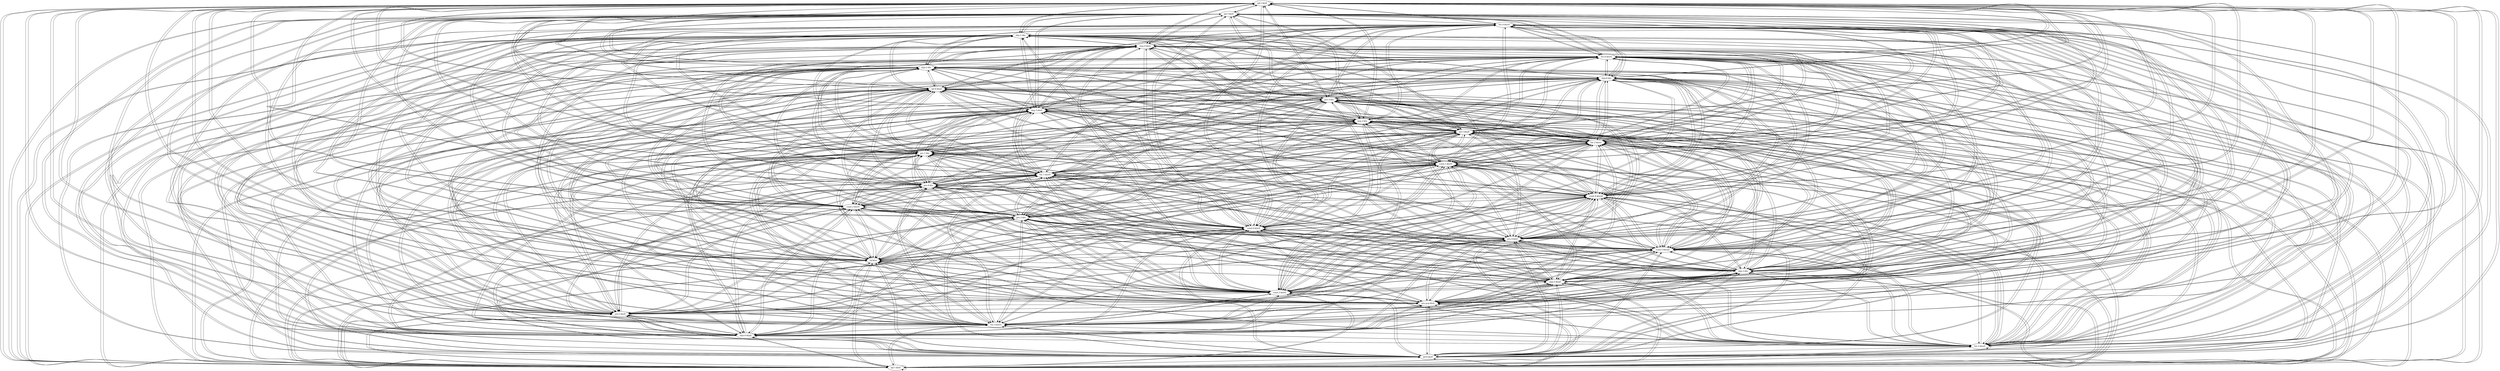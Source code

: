 digraph  {
	"ipf.2-kloE"	 [cell="ipf.2",
		tense=ipf,
		weight=1.0];
	"ipf.2-kloE" -> "ipf.2-kloE"	 [weight=1.0];
	"ipf.3-kloE"	 [cell="ipf.3",
		tense=ipf,
		weight=1.0];
	"ipf.2-kloE" -> "ipf.3-kloE"	 [weight=1.0];
	"ipf.1-kloE"	 [cell="ipf.1",
		tense=ipf,
		weight=1.0];
	"ipf.2-kloE" -> "ipf.1-kloE"	 [weight=1.0];
	"ipf.6-kloE"	 [cell="ipf.6",
		tense=ipf,
		weight=1.0];
	"ipf.2-kloE" -> "ipf.6-kloE"	 [weight=1.0];
	"fut.5-klorE"	 [cell="fut.5",
		tense=fut,
		weight=1.0];
	"ipf.2-kloE" -> "fut.5-klorE"	 [weight=1.0];
	"sbjv.4-klojô"	 [cell="sbjv.4",
		tense=sbjv,
		weight=1.0];
	"ipf.2-kloE" -> "sbjv.4-klojô"	 [weight=1.0];
	"fut.3-klora"	 [cell="fut.3",
		tense=fut,
		weight=1.0];
	"ipf.2-kloE" -> "fut.3-klora"	 [weight=1.0];
	"prs.5-kloE"	 [cell="prs.5",
		tense=prs,
		weight=1.0];
	"ipf.2-kloE" -> "prs.5-kloE"	 [weight=1.0];
	"prs.pcp-kloâ"	 [cell="prs.pcp",
		tense="prs.pcp",
		weight=1.0];
	"ipf.2-kloE" -> "prs.pcp-kloâ"	 [weight=1.0];
	"cond.3-klorE"	 [cell="cond.3",
		tense=cond,
		weight=1.0];
	"ipf.2-kloE" -> "cond.3-klorE"	 [weight=1.0];
	"sbjv.5-klojE"	 [cell="sbjv.5",
		tense=sbjv,
		weight=1.0];
	"ipf.2-kloE" -> "sbjv.5-klojE"	 [weight=1.0];
	"sbjv.3-klo"	 [cell="sbjv.3",
		tense=sbjv,
		weight=1.0];
	"ipf.2-kloE" -> "sbjv.3-klo"	 [weight=1.0];
	"inf-klor"	 [cell=inf,
		tense=inf,
		weight=1.0];
	"ipf.2-kloE" -> "inf-klor"	 [weight=0.01];
	"cond.5-klorjE"	 [cell="cond.5",
		tense=cond,
		weight=1.0];
	"ipf.2-kloE" -> "cond.5-klorjE"	 [weight=1.0];
	"prs.4-kloô"	 [cell="prs.4",
		tense=prs,
		weight=1.0];
	"ipf.2-kloE" -> "prs.4-kloô"	 [weight=1.0];
	"cond.6-klorE"	 [cell="cond.6",
		tense=cond,
		weight=1.0];
	"ipf.2-kloE" -> "cond.6-klorE"	 [weight=1.0];
	"prs.2-klo"	 [cell="prs.2",
		tense=prs,
		weight=1.0];
	"ipf.2-kloE" -> "prs.2-klo"	 [weight=1.0];
	"cond.2-klorE"	 [cell="cond.2",
		tense=cond,
		weight=1.0];
	"ipf.2-kloE" -> "cond.2-klorE"	 [weight=1.0];
	"cond.4-klorjô"	 [cell="cond.4",
		tense=cond,
		weight=1.0];
	"ipf.2-kloE" -> "cond.4-klorjô"	 [weight=1.0];
	"prs.6-klo"	 [cell="prs.6",
		tense=prs,
		weight=1.0];
	"ipf.2-kloE" -> "prs.6-klo"	 [weight=1.0];
	"fut.1-klorE"	 [cell="fut.1",
		tense=fut,
		weight=1.0];
	"ipf.2-kloE" -> "fut.1-klorE"	 [weight=1.0];
	"cond.1-klorE"	 [cell="cond.1",
		tense=cond,
		weight=1.0];
	"ipf.2-kloE" -> "cond.1-klorE"	 [weight=1.0];
	"prs.1-klo"	 [cell="prs.1",
		tense=prs,
		weight=1.0];
	"ipf.2-kloE" -> "prs.1-klo"	 [weight=1.0];
	"fut.2-klora"	 [cell="fut.2",
		tense=fut,
		weight=1.0];
	"ipf.2-kloE" -> "fut.2-klora"	 [weight=1.0];
	"ipf.5-klojE"	 [cell="ipf.5",
		tense=ipf,
		weight=1.0];
	"ipf.2-kloE" -> "ipf.5-klojE"	 [weight=1.0];
	"imp.2-klo"	 [cell="imp.2",
		tense=imp,
		weight=1.0];
	"ipf.2-kloE" -> "imp.2-klo"	 [weight=1.0];
	"imp.5-kloE"	 [cell="imp.5",
		tense=imp,
		weight=1.0];
	"ipf.2-kloE" -> "imp.5-kloE"	 [weight=1.0];
	"prs.3-klo"	 [cell="prs.3",
		tense=prs,
		weight=1.0];
	"ipf.2-kloE" -> "prs.3-klo"	 [weight=1.0];
	"ipf.4-klojô"	 [cell="ipf.4",
		tense=ipf,
		weight=1.0];
	"ipf.2-kloE" -> "ipf.4-klojô"	 [weight=1.0];
	"sbjv.6-klo"	 [cell="sbjv.6",
		tense=sbjv,
		weight=1.0];
	"ipf.2-kloE" -> "sbjv.6-klo"	 [weight=1.0];
	"sbjv.2-klo"	 [cell="sbjv.2",
		tense=sbjv,
		weight=1.0];
	"ipf.2-kloE" -> "sbjv.2-klo"	 [weight=1.0];
	"fut.6-klorô"	 [cell="fut.6",
		tense=fut,
		weight=1.0];
	"ipf.2-kloE" -> "fut.6-klorô"	 [weight=1.0];
	"imp.4-kloô"	 [cell="imp.4",
		tense=imp,
		weight=1.0];
	"ipf.2-kloE" -> "imp.4-kloô"	 [weight=1.0];
	"sbjv.1-klo"	 [cell="sbjv.1",
		tense=sbjv,
		weight=1.0];
	"ipf.2-kloE" -> "sbjv.1-klo"	 [weight=1.0];
	"fut.4-klorô"	 [cell="fut.4",
		tense=fut,
		weight=1.0];
	"ipf.2-kloE" -> "fut.4-klorô"	 [weight=1.0];
	"ipf.3-kloE" -> "ipf.2-kloE"	 [weight=1.0];
	"ipf.3-kloE" -> "ipf.3-kloE"	 [weight=1.0];
	"ipf.3-kloE" -> "ipf.1-kloE"	 [weight=1.0];
	"ipf.3-kloE" -> "ipf.6-kloE"	 [weight=1.0];
	"ipf.3-kloE" -> "fut.5-klorE"	 [weight=1.0];
	"ipf.3-kloE" -> "sbjv.4-klojô"	 [weight=1.0];
	"ipf.3-kloE" -> "fut.3-klora"	 [weight=1.0];
	"ipf.3-kloE" -> "prs.5-kloE"	 [weight=1.0];
	"ipf.3-kloE" -> "prs.pcp-kloâ"	 [weight=1.0];
	"ipf.3-kloE" -> "cond.3-klorE"	 [weight=1.0];
	"ipf.3-kloE" -> "sbjv.5-klojE"	 [weight=1.0];
	"ipf.3-kloE" -> "sbjv.3-klo"	 [weight=1.0];
	"ipf.3-kloE" -> "inf-klor"	 [weight=0.01];
	"ipf.3-kloE" -> "cond.5-klorjE"	 [weight=1.0];
	"ipf.3-kloE" -> "prs.4-kloô"	 [weight=1.0];
	"ipf.3-kloE" -> "cond.6-klorE"	 [weight=1.0];
	"ipf.3-kloE" -> "prs.2-klo"	 [weight=1.0];
	"ipf.3-kloE" -> "cond.2-klorE"	 [weight=1.0];
	"ipf.3-kloE" -> "cond.4-klorjô"	 [weight=1.0];
	"ipf.3-kloE" -> "prs.6-klo"	 [weight=1.0];
	"ipf.3-kloE" -> "fut.1-klorE"	 [weight=1.0];
	"ipf.3-kloE" -> "cond.1-klorE"	 [weight=1.0];
	"ipf.3-kloE" -> "prs.1-klo"	 [weight=1.0];
	"ipf.3-kloE" -> "fut.2-klora"	 [weight=1.0];
	"ipf.3-kloE" -> "ipf.5-klojE"	 [weight=1.0];
	"ipf.3-kloE" -> "imp.2-klo"	 [weight=1.0];
	"ipf.3-kloE" -> "imp.5-kloE"	 [weight=1.0];
	"ipf.3-kloE" -> "prs.3-klo"	 [weight=1.0];
	"ipf.3-kloE" -> "ipf.4-klojô"	 [weight=1.0];
	"ipf.3-kloE" -> "sbjv.6-klo"	 [weight=1.0];
	"ipf.3-kloE" -> "sbjv.2-klo"	 [weight=1.0];
	"ipf.3-kloE" -> "fut.6-klorô"	 [weight=1.0];
	"ipf.3-kloE" -> "imp.4-kloô"	 [weight=1.0];
	"ipf.3-kloE" -> "sbjv.1-klo"	 [weight=1.0];
	"ipf.3-kloE" -> "fut.4-klorô"	 [weight=1.0];
	"ipf.1-kloE" -> "ipf.2-kloE"	 [weight=1.0];
	"ipf.1-kloE" -> "ipf.3-kloE"	 [weight=1.0];
	"ipf.1-kloE" -> "ipf.1-kloE"	 [weight=1.0];
	"ipf.1-kloE" -> "ipf.6-kloE"	 [weight=1.0];
	"ipf.1-kloE" -> "fut.5-klorE"	 [weight=1.0];
	"ipf.1-kloE" -> "sbjv.4-klojô"	 [weight=1.0];
	"ipf.1-kloE" -> "fut.3-klora"	 [weight=1.0];
	"ipf.1-kloE" -> "prs.5-kloE"	 [weight=1.0];
	"ipf.1-kloE" -> "prs.pcp-kloâ"	 [weight=1.0];
	"ipf.1-kloE" -> "cond.3-klorE"	 [weight=1.0];
	"ipf.1-kloE" -> "sbjv.5-klojE"	 [weight=1.0];
	"ipf.1-kloE" -> "sbjv.3-klo"	 [weight=1.0];
	"ipf.1-kloE" -> "inf-klor"	 [weight=0.01];
	"ipf.1-kloE" -> "cond.5-klorjE"	 [weight=1.0];
	"ipf.1-kloE" -> "prs.4-kloô"	 [weight=1.0];
	"ipf.1-kloE" -> "cond.6-klorE"	 [weight=1.0];
	"ipf.1-kloE" -> "prs.2-klo"	 [weight=1.0];
	"ipf.1-kloE" -> "cond.2-klorE"	 [weight=1.0];
	"ipf.1-kloE" -> "cond.4-klorjô"	 [weight=1.0];
	"ipf.1-kloE" -> "prs.6-klo"	 [weight=1.0];
	"ipf.1-kloE" -> "fut.1-klorE"	 [weight=1.0];
	"ipf.1-kloE" -> "cond.1-klorE"	 [weight=1.0];
	"ipf.1-kloE" -> "prs.1-klo"	 [weight=1.0];
	"ipf.1-kloE" -> "fut.2-klora"	 [weight=1.0];
	"ipf.1-kloE" -> "ipf.5-klojE"	 [weight=1.0];
	"ipf.1-kloE" -> "imp.2-klo"	 [weight=1.0];
	"ipf.1-kloE" -> "imp.5-kloE"	 [weight=1.0];
	"ipf.1-kloE" -> "prs.3-klo"	 [weight=1.0];
	"ipf.1-kloE" -> "ipf.4-klojô"	 [weight=1.0];
	"ipf.1-kloE" -> "sbjv.6-klo"	 [weight=1.0];
	"ipf.1-kloE" -> "sbjv.2-klo"	 [weight=1.0];
	"ipf.1-kloE" -> "fut.6-klorô"	 [weight=1.0];
	"ipf.1-kloE" -> "imp.4-kloô"	 [weight=1.0];
	"ipf.1-kloE" -> "sbjv.1-klo"	 [weight=1.0];
	"ipf.1-kloE" -> "fut.4-klorô"	 [weight=1.0];
	"ipf.6-kloE" -> "ipf.2-kloE"	 [weight=1.0];
	"ipf.6-kloE" -> "ipf.3-kloE"	 [weight=1.0];
	"ipf.6-kloE" -> "ipf.1-kloE"	 [weight=1.0];
	"ipf.6-kloE" -> "ipf.6-kloE"	 [weight=1.0];
	"ipf.6-kloE" -> "fut.5-klorE"	 [weight=1.0];
	"ipf.6-kloE" -> "sbjv.4-klojô"	 [weight=1.0];
	"ipf.6-kloE" -> "fut.3-klora"	 [weight=1.0];
	"ipf.6-kloE" -> "prs.5-kloE"	 [weight=1.0];
	"ipf.6-kloE" -> "prs.pcp-kloâ"	 [weight=1.0];
	"ipf.6-kloE" -> "cond.3-klorE"	 [weight=1.0];
	"ipf.6-kloE" -> "sbjv.5-klojE"	 [weight=1.0];
	"ipf.6-kloE" -> "sbjv.3-klo"	 [weight=1.0];
	"ipf.6-kloE" -> "inf-klor"	 [weight=0.01];
	"ipf.6-kloE" -> "cond.5-klorjE"	 [weight=1.0];
	"ipf.6-kloE" -> "prs.4-kloô"	 [weight=1.0];
	"ipf.6-kloE" -> "cond.6-klorE"	 [weight=1.0];
	"ipf.6-kloE" -> "prs.2-klo"	 [weight=1.0];
	"ipf.6-kloE" -> "cond.2-klorE"	 [weight=1.0];
	"ipf.6-kloE" -> "cond.4-klorjô"	 [weight=1.0];
	"ipf.6-kloE" -> "prs.6-klo"	 [weight=1.0];
	"ipf.6-kloE" -> "fut.1-klorE"	 [weight=1.0];
	"ipf.6-kloE" -> "cond.1-klorE"	 [weight=1.0];
	"ipf.6-kloE" -> "prs.1-klo"	 [weight=1.0];
	"ipf.6-kloE" -> "fut.2-klora"	 [weight=1.0];
	"ipf.6-kloE" -> "ipf.5-klojE"	 [weight=1.0];
	"ipf.6-kloE" -> "imp.2-klo"	 [weight=1.0];
	"ipf.6-kloE" -> "imp.5-kloE"	 [weight=1.0];
	"ipf.6-kloE" -> "prs.3-klo"	 [weight=1.0];
	"ipf.6-kloE" -> "ipf.4-klojô"	 [weight=1.0];
	"ipf.6-kloE" -> "sbjv.6-klo"	 [weight=1.0];
	"ipf.6-kloE" -> "sbjv.2-klo"	 [weight=1.0];
	"ipf.6-kloE" -> "fut.6-klorô"	 [weight=1.0];
	"ipf.6-kloE" -> "imp.4-kloô"	 [weight=1.0];
	"ipf.6-kloE" -> "sbjv.1-klo"	 [weight=1.0];
	"ipf.6-kloE" -> "fut.4-klorô"	 [weight=1.0];
	"fut.5-klorE" -> "ipf.2-kloE"	 [weight=1.0];
	"fut.5-klorE" -> "ipf.3-kloE"	 [weight=1.0];
	"fut.5-klorE" -> "ipf.1-kloE"	 [weight=1.0];
	"fut.5-klorE" -> "ipf.6-kloE"	 [weight=1.0];
	"fut.5-klorE" -> "fut.5-klorE"	 [weight=1.0];
	"fut.5-klorE" -> "sbjv.4-klojô"	 [weight=1.0];
	"fut.5-klorE" -> "fut.3-klora"	 [weight=1.0];
	"fut.5-klorE" -> "prs.5-kloE"	 [weight=1.0];
	"fut.5-klorE" -> "prs.pcp-kloâ"	 [weight=1.0];
	"fut.5-klorE" -> "cond.3-klorE"	 [weight=1.0];
	"fut.5-klorE" -> "sbjv.5-klojE"	 [weight=1.0];
	"fut.5-klorE" -> "sbjv.3-klo"	 [weight=1.0];
	"fut.5-klorE" -> "inf-klor"	 [weight=0.22];
	"fut.5-klorE" -> "cond.5-klorjE"	 [weight=1.0];
	"fut.5-klorE" -> "prs.4-kloô"	 [weight=1.0];
	"fut.5-klorE" -> "cond.6-klorE"	 [weight=1.0];
	"fut.5-klorE" -> "prs.2-klo"	 [weight=1.0];
	"fut.5-klorE" -> "cond.2-klorE"	 [weight=1.0];
	"fut.5-klorE" -> "cond.4-klorjô"	 [weight=1.0];
	"fut.5-klorE" -> "prs.6-klo"	 [weight=1.0];
	"fut.5-klorE" -> "fut.1-klorE"	 [weight=1.0];
	"fut.5-klorE" -> "cond.1-klorE"	 [weight=1.0];
	"fut.5-klorE" -> "prs.1-klo"	 [weight=1.0];
	"fut.5-klorE" -> "fut.2-klora"	 [weight=1.0];
	"fut.5-klorE" -> "ipf.5-klojE"	 [weight=1.0];
	"fut.5-klorE" -> "imp.2-klo"	 [weight=1.0];
	"fut.5-klorE" -> "imp.5-kloE"	 [weight=1.0];
	"fut.5-klorE" -> "prs.3-klo"	 [weight=1.0];
	"fut.5-klorE" -> "ipf.4-klojô"	 [weight=1.0];
	"fut.5-klorE" -> "sbjv.6-klo"	 [weight=1.0];
	"fut.5-klorE" -> "sbjv.2-klo"	 [weight=1.0];
	"fut.5-klorE" -> "fut.6-klorô"	 [weight=1.0];
	"fut.5-klorE" -> "imp.4-kloô"	 [weight=1.0];
	"fut.5-klorE" -> "sbjv.1-klo"	 [weight=1.0];
	"fut.5-klorE" -> "fut.4-klorô"	 [weight=1.0];
	"sbjv.4-klojô" -> "ipf.2-kloE"	 [weight=0.92];
	"sbjv.4-klojô" -> "ipf.3-kloE"	 [weight=0.92];
	"sbjv.4-klojô" -> "ipf.1-kloE"	 [weight=0.92];
	"sbjv.4-klojô" -> "ipf.6-kloE"	 [weight=0.92];
	"sbjv.4-klojô" -> "fut.5-klorE"	 [weight=0.59];
	"sbjv.4-klojô" -> "sbjv.4-klojô"	 [weight=1.0];
	"sbjv.4-klojô" -> "fut.3-klora"	 [weight=0.59];
	"sbjv.4-klojô" -> "prs.5-kloE"	 [weight=0.92];
	"sbjv.4-klojô" -> "prs.pcp-kloâ"	 [weight=0.92];
	"sbjv.4-klojô" -> "cond.3-klorE"	 [weight=0.59];
	"sbjv.4-klojô" -> "sbjv.5-klojE"	 [weight=1.0];
	"sbjv.4-klojô" -> "sbjv.3-klo"	 [weight=0.46];
	"sbjv.4-klojô" -> "inf-klor"	 [weight=0.01];
	"sbjv.4-klojô" -> "cond.5-klorjE"	 [weight=0.59];
	"sbjv.4-klojô" -> "prs.4-kloô"	 [weight=0.92];
	"sbjv.4-klojô" -> "cond.6-klorE"	 [weight=0.59];
	"sbjv.4-klojô" -> "prs.2-klo"	 [weight=0.46];
	"sbjv.4-klojô" -> "cond.2-klorE"	 [weight=0.59];
	"sbjv.4-klojô" -> "cond.4-klorjô"	 [weight=0.59];
	"sbjv.4-klojô" -> "prs.6-klo"	 [weight=0.49];
	"sbjv.4-klojô" -> "fut.1-klorE"	 [weight=0.59];
	"sbjv.4-klojô" -> "cond.1-klorE"	 [weight=0.59];
	"sbjv.4-klojô" -> "prs.1-klo"	 [weight=0.46];
	"sbjv.4-klojô" -> "fut.2-klora"	 [weight=0.59];
	"sbjv.4-klojô" -> "ipf.5-klojE"	 [weight=1.0];
	"sbjv.4-klojô" -> "imp.2-klo"	 [weight=0.46];
	"sbjv.4-klojô" -> "imp.5-kloE"	 [weight=0.92];
	"sbjv.4-klojô" -> "prs.3-klo"	 [weight=0.46];
	"sbjv.4-klojô" -> "ipf.4-klojô"	 [weight=1.0];
	"sbjv.4-klojô" -> "sbjv.6-klo"	 [weight=0.46];
	"sbjv.4-klojô" -> "sbjv.2-klo"	 [weight=0.46];
	"sbjv.4-klojô" -> "fut.6-klorô"	 [weight=0.59];
	"sbjv.4-klojô" -> "imp.4-kloô"	 [weight=0.92];
	"sbjv.4-klojô" -> "sbjv.1-klo"	 [weight=0.46];
	"sbjv.4-klojô" -> "fut.4-klorô"	 [weight=0.59];
	"fut.3-klora" -> "ipf.2-kloE"	 [weight=1.0];
	"fut.3-klora" -> "ipf.3-kloE"	 [weight=1.0];
	"fut.3-klora" -> "ipf.1-kloE"	 [weight=1.0];
	"fut.3-klora" -> "ipf.6-kloE"	 [weight=1.0];
	"fut.3-klora" -> "fut.5-klorE"	 [weight=1.0];
	"fut.3-klora" -> "sbjv.4-klojô"	 [weight=1.0];
	"fut.3-klora" -> "fut.3-klora"	 [weight=1.0];
	"fut.3-klora" -> "prs.5-kloE"	 [weight=1.0];
	"fut.3-klora" -> "prs.pcp-kloâ"	 [weight=1.0];
	"fut.3-klora" -> "cond.3-klorE"	 [weight=1.0];
	"fut.3-klora" -> "sbjv.5-klojE"	 [weight=1.0];
	"fut.3-klora" -> "sbjv.3-klo"	 [weight=1.0];
	"fut.3-klora" -> "inf-klor"	 [weight=0.22];
	"fut.3-klora" -> "cond.5-klorjE"	 [weight=1.0];
	"fut.3-klora" -> "prs.4-kloô"	 [weight=1.0];
	"fut.3-klora" -> "cond.6-klorE"	 [weight=1.0];
	"fut.3-klora" -> "prs.2-klo"	 [weight=1.0];
	"fut.3-klora" -> "cond.2-klorE"	 [weight=1.0];
	"fut.3-klora" -> "cond.4-klorjô"	 [weight=1.0];
	"fut.3-klora" -> "prs.6-klo"	 [weight=1.0];
	"fut.3-klora" -> "fut.1-klorE"	 [weight=1.0];
	"fut.3-klora" -> "cond.1-klorE"	 [weight=1.0];
	"fut.3-klora" -> "prs.1-klo"	 [weight=1.0];
	"fut.3-klora" -> "fut.2-klora"	 [weight=1.0];
	"fut.3-klora" -> "ipf.5-klojE"	 [weight=1.0];
	"fut.3-klora" -> "imp.2-klo"	 [weight=1.0];
	"fut.3-klora" -> "imp.5-kloE"	 [weight=1.0];
	"fut.3-klora" -> "prs.3-klo"	 [weight=1.0];
	"fut.3-klora" -> "ipf.4-klojô"	 [weight=1.0];
	"fut.3-klora" -> "sbjv.6-klo"	 [weight=1.0];
	"fut.3-klora" -> "sbjv.2-klo"	 [weight=1.0];
	"fut.3-klora" -> "fut.6-klorô"	 [weight=1.0];
	"fut.3-klora" -> "imp.4-kloô"	 [weight=1.0];
	"fut.3-klora" -> "sbjv.1-klo"	 [weight=1.0];
	"fut.3-klora" -> "fut.4-klorô"	 [weight=1.0];
	"prs.5-kloE" -> "ipf.2-kloE"	 [weight=1.0];
	"prs.5-kloE" -> "ipf.3-kloE"	 [weight=1.0];
	"prs.5-kloE" -> "ipf.1-kloE"	 [weight=1.0];
	"prs.5-kloE" -> "ipf.6-kloE"	 [weight=1.0];
	"prs.5-kloE" -> "fut.5-klorE"	 [weight=1.0];
	"prs.5-kloE" -> "sbjv.4-klojô"	 [weight=1.0];
	"prs.5-kloE" -> "fut.3-klora"	 [weight=1.0];
	"prs.5-kloE" -> "prs.5-kloE"	 [weight=1.0];
	"prs.5-kloE" -> "prs.pcp-kloâ"	 [weight=1.0];
	"prs.5-kloE" -> "cond.3-klorE"	 [weight=1.0];
	"prs.5-kloE" -> "sbjv.5-klojE"	 [weight=1.0];
	"prs.5-kloE" -> "sbjv.3-klo"	 [weight=1.0];
	"prs.5-kloE" -> "inf-klor"	 [weight=0.05];
	"prs.5-kloE" -> "cond.5-klorjE"	 [weight=1.0];
	"prs.5-kloE" -> "prs.4-kloô"	 [weight=1.0];
	"prs.5-kloE" -> "cond.6-klorE"	 [weight=1.0];
	"prs.5-kloE" -> "prs.2-klo"	 [weight=1.0];
	"prs.5-kloE" -> "cond.2-klorE"	 [weight=1.0];
	"prs.5-kloE" -> "cond.4-klorjô"	 [weight=1.0];
	"prs.5-kloE" -> "prs.6-klo"	 [weight=1.0];
	"prs.5-kloE" -> "fut.1-klorE"	 [weight=1.0];
	"prs.5-kloE" -> "cond.1-klorE"	 [weight=1.0];
	"prs.5-kloE" -> "prs.1-klo"	 [weight=1.0];
	"prs.5-kloE" -> "fut.2-klora"	 [weight=1.0];
	"prs.5-kloE" -> "ipf.5-klojE"	 [weight=1.0];
	"prs.5-kloE" -> "imp.2-klo"	 [weight=1.0];
	"prs.5-kloE" -> "imp.5-kloE"	 [weight=1.0];
	"prs.5-kloE" -> "prs.3-klo"	 [weight=1.0];
	"prs.5-kloE" -> "ipf.4-klojô"	 [weight=1.0];
	"prs.5-kloE" -> "sbjv.6-klo"	 [weight=1.0];
	"prs.5-kloE" -> "sbjv.2-klo"	 [weight=1.0];
	"prs.5-kloE" -> "fut.6-klorô"	 [weight=1.0];
	"prs.5-kloE" -> "imp.4-kloô"	 [weight=1.0];
	"prs.5-kloE" -> "sbjv.1-klo"	 [weight=1.0];
	"prs.5-kloE" -> "fut.4-klorô"	 [weight=1.0];
	"prs.pcp-kloâ" -> "ipf.2-kloE"	 [weight=1.0];
	"prs.pcp-kloâ" -> "ipf.3-kloE"	 [weight=1.0];
	"prs.pcp-kloâ" -> "ipf.1-kloE"	 [weight=1.0];
	"prs.pcp-kloâ" -> "ipf.6-kloE"	 [weight=1.0];
	"prs.pcp-kloâ" -> "fut.5-klorE"	 [weight=1.0];
	"prs.pcp-kloâ" -> "sbjv.4-klojô"	 [weight=1.0];
	"prs.pcp-kloâ" -> "fut.3-klora"	 [weight=1.0];
	"prs.pcp-kloâ" -> "prs.5-kloE"	 [weight=1.0];
	"prs.pcp-kloâ" -> "prs.pcp-kloâ"	 [weight=1.0];
	"prs.pcp-kloâ" -> "cond.3-klorE"	 [weight=1.0];
	"prs.pcp-kloâ" -> "sbjv.5-klojE"	 [weight=1.0];
	"prs.pcp-kloâ" -> "sbjv.3-klo"	 [weight=1.0];
	"prs.pcp-kloâ" -> "inf-klor"	 [weight=0.01];
	"prs.pcp-kloâ" -> "cond.5-klorjE"	 [weight=1.0];
	"prs.pcp-kloâ" -> "prs.4-kloô"	 [weight=1.0];
	"prs.pcp-kloâ" -> "cond.6-klorE"	 [weight=1.0];
	"prs.pcp-kloâ" -> "prs.2-klo"	 [weight=1.0];
	"prs.pcp-kloâ" -> "cond.2-klorE"	 [weight=1.0];
	"prs.pcp-kloâ" -> "cond.4-klorjô"	 [weight=1.0];
	"prs.pcp-kloâ" -> "prs.6-klo"	 [weight=1.0];
	"prs.pcp-kloâ" -> "fut.1-klorE"	 [weight=1.0];
	"prs.pcp-kloâ" -> "cond.1-klorE"	 [weight=1.0];
	"prs.pcp-kloâ" -> "prs.1-klo"	 [weight=1.0];
	"prs.pcp-kloâ" -> "fut.2-klora"	 [weight=1.0];
	"prs.pcp-kloâ" -> "ipf.5-klojE"	 [weight=1.0];
	"prs.pcp-kloâ" -> "imp.2-klo"	 [weight=1.0];
	"prs.pcp-kloâ" -> "imp.5-kloE"	 [weight=1.0];
	"prs.pcp-kloâ" -> "prs.3-klo"	 [weight=1.0];
	"prs.pcp-kloâ" -> "ipf.4-klojô"	 [weight=1.0];
	"prs.pcp-kloâ" -> "sbjv.6-klo"	 [weight=1.0];
	"prs.pcp-kloâ" -> "sbjv.2-klo"	 [weight=1.0];
	"prs.pcp-kloâ" -> "fut.6-klorô"	 [weight=1.0];
	"prs.pcp-kloâ" -> "imp.4-kloô"	 [weight=1.0];
	"prs.pcp-kloâ" -> "sbjv.1-klo"	 [weight=1.0];
	"prs.pcp-kloâ" -> "fut.4-klorô"	 [weight=1.0];
	"cond.3-klorE" -> "ipf.2-kloE"	 [weight=1.0];
	"cond.3-klorE" -> "ipf.3-kloE"	 [weight=1.0];
	"cond.3-klorE" -> "ipf.1-kloE"	 [weight=1.0];
	"cond.3-klorE" -> "ipf.6-kloE"	 [weight=1.0];
	"cond.3-klorE" -> "fut.5-klorE"	 [weight=1.0];
	"cond.3-klorE" -> "sbjv.4-klojô"	 [weight=1.0];
	"cond.3-klorE" -> "fut.3-klora"	 [weight=1.0];
	"cond.3-klorE" -> "prs.5-kloE"	 [weight=1.0];
	"cond.3-klorE" -> "prs.pcp-kloâ"	 [weight=1.0];
	"cond.3-klorE" -> "cond.3-klorE"	 [weight=1.0];
	"cond.3-klorE" -> "sbjv.5-klojE"	 [weight=1.0];
	"cond.3-klorE" -> "sbjv.3-klo"	 [weight=1.0];
	"cond.3-klorE" -> "inf-klor"	 [weight=0.26];
	"cond.3-klorE" -> "cond.5-klorjE"	 [weight=1.0];
	"cond.3-klorE" -> "prs.4-kloô"	 [weight=1.0];
	"cond.3-klorE" -> "cond.6-klorE"	 [weight=1.0];
	"cond.3-klorE" -> "prs.2-klo"	 [weight=1.0];
	"cond.3-klorE" -> "cond.2-klorE"	 [weight=1.0];
	"cond.3-klorE" -> "cond.4-klorjô"	 [weight=1.0];
	"cond.3-klorE" -> "prs.6-klo"	 [weight=1.0];
	"cond.3-klorE" -> "fut.1-klorE"	 [weight=1.0];
	"cond.3-klorE" -> "cond.1-klorE"	 [weight=1.0];
	"cond.3-klorE" -> "prs.1-klo"	 [weight=1.0];
	"cond.3-klorE" -> "fut.2-klora"	 [weight=1.0];
	"cond.3-klorE" -> "ipf.5-klojE"	 [weight=1.0];
	"cond.3-klorE" -> "imp.2-klo"	 [weight=1.0];
	"cond.3-klorE" -> "imp.5-kloE"	 [weight=1.0];
	"cond.3-klorE" -> "prs.3-klo"	 [weight=1.0];
	"cond.3-klorE" -> "ipf.4-klojô"	 [weight=1.0];
	"cond.3-klorE" -> "sbjv.6-klo"	 [weight=1.0];
	"cond.3-klorE" -> "sbjv.2-klo"	 [weight=1.0];
	"cond.3-klorE" -> "fut.6-klorô"	 [weight=1.0];
	"cond.3-klorE" -> "imp.4-kloô"	 [weight=1.0];
	"cond.3-klorE" -> "sbjv.1-klo"	 [weight=1.0];
	"cond.3-klorE" -> "fut.4-klorô"	 [weight=1.0];
	"sbjv.5-klojE" -> "ipf.2-kloE"	 [weight=0.92];
	"sbjv.5-klojE" -> "ipf.3-kloE"	 [weight=0.92];
	"sbjv.5-klojE" -> "ipf.1-kloE"	 [weight=0.92];
	"sbjv.5-klojE" -> "ipf.6-kloE"	 [weight=0.92];
	"sbjv.5-klojE" -> "fut.5-klorE"	 [weight=0.59];
	"sbjv.5-klojE" -> "sbjv.4-klojô"	 [weight=1.0];
	"sbjv.5-klojE" -> "fut.3-klora"	 [weight=0.59];
	"sbjv.5-klojE" -> "prs.5-kloE"	 [weight=0.92];
	"sbjv.5-klojE" -> "prs.pcp-kloâ"	 [weight=0.92];
	"sbjv.5-klojE" -> "cond.3-klorE"	 [weight=0.59];
	"sbjv.5-klojE" -> "sbjv.5-klojE"	 [weight=1.0];
	"sbjv.5-klojE" -> "sbjv.3-klo"	 [weight=0.46];
	"sbjv.5-klojE" -> "inf-klor"	 [weight=0.01];
	"sbjv.5-klojE" -> "cond.5-klorjE"	 [weight=0.59];
	"sbjv.5-klojE" -> "prs.4-kloô"	 [weight=0.92];
	"sbjv.5-klojE" -> "cond.6-klorE"	 [weight=0.59];
	"sbjv.5-klojE" -> "prs.2-klo"	 [weight=0.46];
	"sbjv.5-klojE" -> "cond.2-klorE"	 [weight=0.59];
	"sbjv.5-klojE" -> "cond.4-klorjô"	 [weight=0.59];
	"sbjv.5-klojE" -> "prs.6-klo"	 [weight=0.49];
	"sbjv.5-klojE" -> "fut.1-klorE"	 [weight=0.59];
	"sbjv.5-klojE" -> "cond.1-klorE"	 [weight=0.59];
	"sbjv.5-klojE" -> "prs.1-klo"	 [weight=0.46];
	"sbjv.5-klojE" -> "fut.2-klora"	 [weight=0.59];
	"sbjv.5-klojE" -> "ipf.5-klojE"	 [weight=1.0];
	"sbjv.5-klojE" -> "imp.2-klo"	 [weight=0.46];
	"sbjv.5-klojE" -> "imp.5-kloE"	 [weight=0.92];
	"sbjv.5-klojE" -> "prs.3-klo"	 [weight=0.46];
	"sbjv.5-klojE" -> "ipf.4-klojô"	 [weight=1.0];
	"sbjv.5-klojE" -> "sbjv.6-klo"	 [weight=0.46];
	"sbjv.5-klojE" -> "sbjv.2-klo"	 [weight=0.46];
	"sbjv.5-klojE" -> "fut.6-klorô"	 [weight=0.59];
	"sbjv.5-klojE" -> "imp.4-kloô"	 [weight=0.92];
	"sbjv.5-klojE" -> "sbjv.1-klo"	 [weight=0.46];
	"sbjv.5-klojE" -> "fut.4-klorô"	 [weight=0.59];
	"sbjv.3-klo" -> "ipf.2-kloE"	 [weight=1.0];
	"sbjv.3-klo" -> "ipf.3-kloE"	 [weight=1.0];
	"sbjv.3-klo" -> "ipf.1-kloE"	 [weight=1.0];
	"sbjv.3-klo" -> "ipf.6-kloE"	 [weight=1.0];
	"sbjv.3-klo" -> "fut.5-klorE"	 [weight=1.0];
	"sbjv.3-klo" -> "sbjv.4-klojô"	 [weight=1.0];
	"sbjv.3-klo" -> "fut.3-klora"	 [weight=1.0];
	"sbjv.3-klo" -> "prs.5-kloE"	 [weight=1.0];
	"sbjv.3-klo" -> "prs.pcp-kloâ"	 [weight=1.0];
	"sbjv.3-klo" -> "cond.3-klorE"	 [weight=1.0];
	"sbjv.3-klo" -> "sbjv.5-klojE"	 [weight=1.0];
	"sbjv.3-klo" -> "sbjv.3-klo"	 [weight=1.0];
	"sbjv.3-klo" -> "inf-klor"	 [weight=0.01];
	"sbjv.3-klo" -> "cond.5-klorjE"	 [weight=1.0];
	"sbjv.3-klo" -> "prs.4-kloô"	 [weight=1.0];
	"sbjv.3-klo" -> "cond.6-klorE"	 [weight=1.0];
	"sbjv.3-klo" -> "prs.2-klo"	 [weight=1.0];
	"sbjv.3-klo" -> "cond.2-klorE"	 [weight=1.0];
	"sbjv.3-klo" -> "cond.4-klorjô"	 [weight=1.0];
	"sbjv.3-klo" -> "prs.6-klo"	 [weight=1.0];
	"sbjv.3-klo" -> "fut.1-klorE"	 [weight=1.0];
	"sbjv.3-klo" -> "cond.1-klorE"	 [weight=1.0];
	"sbjv.3-klo" -> "prs.1-klo"	 [weight=1.0];
	"sbjv.3-klo" -> "fut.2-klora"	 [weight=1.0];
	"sbjv.3-klo" -> "ipf.5-klojE"	 [weight=1.0];
	"sbjv.3-klo" -> "imp.2-klo"	 [weight=1.0];
	"sbjv.3-klo" -> "imp.5-kloE"	 [weight=1.0];
	"sbjv.3-klo" -> "prs.3-klo"	 [weight=1.0];
	"sbjv.3-klo" -> "ipf.4-klojô"	 [weight=1.0];
	"sbjv.3-klo" -> "sbjv.6-klo"	 [weight=1.0];
	"sbjv.3-klo" -> "sbjv.2-klo"	 [weight=1.0];
	"sbjv.3-klo" -> "fut.6-klorô"	 [weight=1.0];
	"sbjv.3-klo" -> "imp.4-kloô"	 [weight=1.0];
	"sbjv.3-klo" -> "sbjv.1-klo"	 [weight=1.0];
	"sbjv.3-klo" -> "fut.4-klorô"	 [weight=1.0];
	"inf-klor" -> "ipf.2-kloE"	 [weight=1.0];
	"inf-klor" -> "ipf.3-kloE"	 [weight=1.0];
	"inf-klor" -> "ipf.1-kloE"	 [weight=1.0];
	"inf-klor" -> "ipf.6-kloE"	 [weight=1.0];
	"inf-klor" -> "fut.5-klorE"	 [weight=1.0];
	"inf-klor" -> "sbjv.4-klojô"	 [weight=1.0];
	"inf-klor" -> "fut.3-klora"	 [weight=1.0];
	"inf-klor" -> "prs.5-kloE"	 [weight=1.0];
	"inf-klor" -> "prs.pcp-kloâ"	 [weight=1.0];
	"inf-klor" -> "cond.3-klorE"	 [weight=1.0];
	"inf-klor" -> "sbjv.5-klojE"	 [weight=1.0];
	"inf-klor" -> "sbjv.3-klo"	 [weight=1.0];
	"inf-klor" -> "inf-klor"	 [weight=1.0];
	"inf-klor" -> "cond.5-klorjE"	 [weight=1.0];
	"inf-klor" -> "prs.4-kloô"	 [weight=1.0];
	"inf-klor" -> "cond.6-klorE"	 [weight=1.0];
	"inf-klor" -> "prs.2-klo"	 [weight=1.0];
	"inf-klor" -> "cond.2-klorE"	 [weight=1.0];
	"inf-klor" -> "cond.4-klorjô"	 [weight=1.0];
	"inf-klor" -> "prs.6-klo"	 [weight=1.0];
	"inf-klor" -> "fut.1-klorE"	 [weight=1.0];
	"inf-klor" -> "cond.1-klorE"	 [weight=1.0];
	"inf-klor" -> "prs.1-klo"	 [weight=1.0];
	"inf-klor" -> "fut.2-klora"	 [weight=1.0];
	"inf-klor" -> "ipf.5-klojE"	 [weight=1.0];
	"inf-klor" -> "imp.2-klo"	 [weight=1.0];
	"inf-klor" -> "imp.5-kloE"	 [weight=1.0];
	"inf-klor" -> "prs.3-klo"	 [weight=1.0];
	"inf-klor" -> "ipf.4-klojô"	 [weight=1.0];
	"inf-klor" -> "sbjv.6-klo"	 [weight=1.0];
	"inf-klor" -> "sbjv.2-klo"	 [weight=1.0];
	"inf-klor" -> "fut.6-klorô"	 [weight=1.0];
	"inf-klor" -> "imp.4-kloô"	 [weight=1.0];
	"inf-klor" -> "sbjv.1-klo"	 [weight=1.0];
	"inf-klor" -> "fut.4-klorô"	 [weight=1.0];
	"cond.5-klorjE" -> "ipf.2-kloE"	 [weight=1.0];
	"cond.5-klorjE" -> "ipf.3-kloE"	 [weight=1.0];
	"cond.5-klorjE" -> "ipf.1-kloE"	 [weight=1.0];
	"cond.5-klorjE" -> "ipf.6-kloE"	 [weight=1.0];
	"cond.5-klorjE" -> "fut.5-klorE"	 [weight=1.0];
	"cond.5-klorjE" -> "sbjv.4-klojô"	 [weight=1.0];
	"cond.5-klorjE" -> "fut.3-klora"	 [weight=1.0];
	"cond.5-klorjE" -> "prs.5-kloE"	 [weight=1.0];
	"cond.5-klorjE" -> "prs.pcp-kloâ"	 [weight=1.0];
	"cond.5-klorjE" -> "cond.3-klorE"	 [weight=1.0];
	"cond.5-klorjE" -> "sbjv.5-klojE"	 [weight=1.0];
	"cond.5-klorjE" -> "sbjv.3-klo"	 [weight=1.0];
	"cond.5-klorjE" -> "inf-klor"	 [weight=0.26];
	"cond.5-klorjE" -> "cond.5-klorjE"	 [weight=1.0];
	"cond.5-klorjE" -> "prs.4-kloô"	 [weight=1.0];
	"cond.5-klorjE" -> "cond.6-klorE"	 [weight=1.0];
	"cond.5-klorjE" -> "prs.2-klo"	 [weight=1.0];
	"cond.5-klorjE" -> "cond.2-klorE"	 [weight=1.0];
	"cond.5-klorjE" -> "cond.4-klorjô"	 [weight=1.0];
	"cond.5-klorjE" -> "prs.6-klo"	 [weight=1.0];
	"cond.5-klorjE" -> "fut.1-klorE"	 [weight=1.0];
	"cond.5-klorjE" -> "cond.1-klorE"	 [weight=1.0];
	"cond.5-klorjE" -> "prs.1-klo"	 [weight=1.0];
	"cond.5-klorjE" -> "fut.2-klora"	 [weight=1.0];
	"cond.5-klorjE" -> "ipf.5-klojE"	 [weight=1.0];
	"cond.5-klorjE" -> "imp.2-klo"	 [weight=1.0];
	"cond.5-klorjE" -> "imp.5-kloE"	 [weight=1.0];
	"cond.5-klorjE" -> "prs.3-klo"	 [weight=1.0];
	"cond.5-klorjE" -> "ipf.4-klojô"	 [weight=1.0];
	"cond.5-klorjE" -> "sbjv.6-klo"	 [weight=1.0];
	"cond.5-klorjE" -> "sbjv.2-klo"	 [weight=1.0];
	"cond.5-klorjE" -> "fut.6-klorô"	 [weight=1.0];
	"cond.5-klorjE" -> "imp.4-kloô"	 [weight=1.0];
	"cond.5-klorjE" -> "sbjv.1-klo"	 [weight=1.0];
	"cond.5-klorjE" -> "fut.4-klorô"	 [weight=1.0];
	"prs.4-kloô" -> "ipf.2-kloE"	 [weight=1.0];
	"prs.4-kloô" -> "ipf.3-kloE"	 [weight=1.0];
	"prs.4-kloô" -> "ipf.1-kloE"	 [weight=1.0];
	"prs.4-kloô" -> "ipf.6-kloE"	 [weight=1.0];
	"prs.4-kloô" -> "fut.5-klorE"	 [weight=1.0];
	"prs.4-kloô" -> "sbjv.4-klojô"	 [weight=1.0];
	"prs.4-kloô" -> "fut.3-klora"	 [weight=1.0];
	"prs.4-kloô" -> "prs.5-kloE"	 [weight=1.0];
	"prs.4-kloô" -> "prs.pcp-kloâ"	 [weight=1.0];
	"prs.4-kloô" -> "cond.3-klorE"	 [weight=1.0];
	"prs.4-kloô" -> "sbjv.5-klojE"	 [weight=1.0];
	"prs.4-kloô" -> "sbjv.3-klo"	 [weight=1.0];
	"prs.4-kloô" -> "inf-klor"	 [weight=0.05];
	"prs.4-kloô" -> "cond.5-klorjE"	 [weight=1.0];
	"prs.4-kloô" -> "prs.4-kloô"	 [weight=1.0];
	"prs.4-kloô" -> "cond.6-klorE"	 [weight=1.0];
	"prs.4-kloô" -> "prs.2-klo"	 [weight=1.0];
	"prs.4-kloô" -> "cond.2-klorE"	 [weight=1.0];
	"prs.4-kloô" -> "cond.4-klorjô"	 [weight=1.0];
	"prs.4-kloô" -> "prs.6-klo"	 [weight=1.0];
	"prs.4-kloô" -> "fut.1-klorE"	 [weight=1.0];
	"prs.4-kloô" -> "cond.1-klorE"	 [weight=1.0];
	"prs.4-kloô" -> "prs.1-klo"	 [weight=1.0];
	"prs.4-kloô" -> "fut.2-klora"	 [weight=1.0];
	"prs.4-kloô" -> "ipf.5-klojE"	 [weight=1.0];
	"prs.4-kloô" -> "imp.2-klo"	 [weight=1.0];
	"prs.4-kloô" -> "imp.5-kloE"	 [weight=1.0];
	"prs.4-kloô" -> "prs.3-klo"	 [weight=1.0];
	"prs.4-kloô" -> "ipf.4-klojô"	 [weight=1.0];
	"prs.4-kloô" -> "sbjv.6-klo"	 [weight=1.0];
	"prs.4-kloô" -> "sbjv.2-klo"	 [weight=1.0];
	"prs.4-kloô" -> "fut.6-klorô"	 [weight=1.0];
	"prs.4-kloô" -> "imp.4-kloô"	 [weight=1.0];
	"prs.4-kloô" -> "sbjv.1-klo"	 [weight=1.0];
	"prs.4-kloô" -> "fut.4-klorô"	 [weight=1.0];
	"cond.6-klorE" -> "ipf.2-kloE"	 [weight=1.0];
	"cond.6-klorE" -> "ipf.3-kloE"	 [weight=1.0];
	"cond.6-klorE" -> "ipf.1-kloE"	 [weight=1.0];
	"cond.6-klorE" -> "ipf.6-kloE"	 [weight=1.0];
	"cond.6-klorE" -> "fut.5-klorE"	 [weight=1.0];
	"cond.6-klorE" -> "sbjv.4-klojô"	 [weight=1.0];
	"cond.6-klorE" -> "fut.3-klora"	 [weight=1.0];
	"cond.6-klorE" -> "prs.5-kloE"	 [weight=1.0];
	"cond.6-klorE" -> "prs.pcp-kloâ"	 [weight=1.0];
	"cond.6-klorE" -> "cond.3-klorE"	 [weight=1.0];
	"cond.6-klorE" -> "sbjv.5-klojE"	 [weight=1.0];
	"cond.6-klorE" -> "sbjv.3-klo"	 [weight=1.0];
	"cond.6-klorE" -> "inf-klor"	 [weight=0.26];
	"cond.6-klorE" -> "cond.5-klorjE"	 [weight=1.0];
	"cond.6-klorE" -> "prs.4-kloô"	 [weight=1.0];
	"cond.6-klorE" -> "cond.6-klorE"	 [weight=1.0];
	"cond.6-klorE" -> "prs.2-klo"	 [weight=1.0];
	"cond.6-klorE" -> "cond.2-klorE"	 [weight=1.0];
	"cond.6-klorE" -> "cond.4-klorjô"	 [weight=1.0];
	"cond.6-klorE" -> "prs.6-klo"	 [weight=1.0];
	"cond.6-klorE" -> "fut.1-klorE"	 [weight=1.0];
	"cond.6-klorE" -> "cond.1-klorE"	 [weight=1.0];
	"cond.6-klorE" -> "prs.1-klo"	 [weight=1.0];
	"cond.6-klorE" -> "fut.2-klora"	 [weight=1.0];
	"cond.6-klorE" -> "ipf.5-klojE"	 [weight=1.0];
	"cond.6-klorE" -> "imp.2-klo"	 [weight=1.0];
	"cond.6-klorE" -> "imp.5-kloE"	 [weight=1.0];
	"cond.6-klorE" -> "prs.3-klo"	 [weight=1.0];
	"cond.6-klorE" -> "ipf.4-klojô"	 [weight=1.0];
	"cond.6-klorE" -> "sbjv.6-klo"	 [weight=1.0];
	"cond.6-klorE" -> "sbjv.2-klo"	 [weight=1.0];
	"cond.6-klorE" -> "fut.6-klorô"	 [weight=1.0];
	"cond.6-klorE" -> "imp.4-kloô"	 [weight=1.0];
	"cond.6-klorE" -> "sbjv.1-klo"	 [weight=1.0];
	"cond.6-klorE" -> "fut.4-klorô"	 [weight=1.0];
	"prs.2-klo" -> "ipf.2-kloE"	 [weight=0.94];
	"prs.2-klo" -> "ipf.3-kloE"	 [weight=0.94];
	"prs.2-klo" -> "ipf.1-kloE"	 [weight=0.94];
	"prs.2-klo" -> "ipf.6-kloE"	 [weight=0.94];
	"prs.2-klo" -> "fut.5-klorE"	 [weight=0.98];
	"prs.2-klo" -> "sbjv.4-klojô"	 [weight=0.97];
	"prs.2-klo" -> "fut.3-klora"	 [weight=0.98];
	"prs.2-klo" -> "prs.5-kloE"	 [weight=0.94];
	"prs.2-klo" -> "prs.pcp-kloâ"	 [weight=0.94];
	"prs.2-klo" -> "cond.3-klorE"	 [weight=0.98];
	"prs.2-klo" -> "sbjv.5-klojE"	 [weight=0.97];
	"prs.2-klo" -> "sbjv.3-klo"	 [weight=0.96];
	"prs.2-klo" -> "inf-klor"	 [weight=0.05];
	"prs.2-klo" -> "cond.5-klorjE"	 [weight=0.98];
	"prs.2-klo" -> "prs.4-kloô"	 [weight=0.94];
	"prs.2-klo" -> "cond.6-klorE"	 [weight=0.98];
	"prs.2-klo" -> "prs.2-klo"	 [weight=1.0];
	"prs.2-klo" -> "cond.2-klorE"	 [weight=0.98];
	"prs.2-klo" -> "cond.4-klorjô"	 [weight=0.98];
	"prs.2-klo" -> "prs.6-klo"	 [weight=0.96];
	"prs.2-klo" -> "fut.1-klorE"	 [weight=0.98];
	"prs.2-klo" -> "cond.1-klorE"	 [weight=0.98];
	"prs.2-klo" -> "prs.1-klo"	 [weight=1.0];
	"prs.2-klo" -> "fut.2-klora"	 [weight=0.98];
	"prs.2-klo" -> "ipf.5-klojE"	 [weight=0.97];
	"prs.2-klo" -> "imp.2-klo"	 [weight=1.0];
	"prs.2-klo" -> "imp.5-kloE"	 [weight=0.94];
	"prs.2-klo" -> "prs.3-klo"	 [weight=1.0];
	"prs.2-klo" -> "ipf.4-klojô"	 [weight=0.97];
	"prs.2-klo" -> "sbjv.6-klo"	 [weight=0.96];
	"prs.2-klo" -> "sbjv.2-klo"	 [weight=0.96];
	"prs.2-klo" -> "fut.6-klorô"	 [weight=0.98];
	"prs.2-klo" -> "imp.4-kloô"	 [weight=0.94];
	"prs.2-klo" -> "sbjv.1-klo"	 [weight=0.96];
	"prs.2-klo" -> "fut.4-klorô"	 [weight=0.98];
	"cond.2-klorE" -> "ipf.2-kloE"	 [weight=1.0];
	"cond.2-klorE" -> "ipf.3-kloE"	 [weight=1.0];
	"cond.2-klorE" -> "ipf.1-kloE"	 [weight=1.0];
	"cond.2-klorE" -> "ipf.6-kloE"	 [weight=1.0];
	"cond.2-klorE" -> "fut.5-klorE"	 [weight=1.0];
	"cond.2-klorE" -> "sbjv.4-klojô"	 [weight=1.0];
	"cond.2-klorE" -> "fut.3-klora"	 [weight=1.0];
	"cond.2-klorE" -> "prs.5-kloE"	 [weight=1.0];
	"cond.2-klorE" -> "prs.pcp-kloâ"	 [weight=1.0];
	"cond.2-klorE" -> "cond.3-klorE"	 [weight=1.0];
	"cond.2-klorE" -> "sbjv.5-klojE"	 [weight=1.0];
	"cond.2-klorE" -> "sbjv.3-klo"	 [weight=1.0];
	"cond.2-klorE" -> "inf-klor"	 [weight=0.26];
	"cond.2-klorE" -> "cond.5-klorjE"	 [weight=1.0];
	"cond.2-klorE" -> "prs.4-kloô"	 [weight=1.0];
	"cond.2-klorE" -> "cond.6-klorE"	 [weight=1.0];
	"cond.2-klorE" -> "prs.2-klo"	 [weight=1.0];
	"cond.2-klorE" -> "cond.2-klorE"	 [weight=1.0];
	"cond.2-klorE" -> "cond.4-klorjô"	 [weight=1.0];
	"cond.2-klorE" -> "prs.6-klo"	 [weight=1.0];
	"cond.2-klorE" -> "fut.1-klorE"	 [weight=1.0];
	"cond.2-klorE" -> "cond.1-klorE"	 [weight=1.0];
	"cond.2-klorE" -> "prs.1-klo"	 [weight=1.0];
	"cond.2-klorE" -> "fut.2-klora"	 [weight=1.0];
	"cond.2-klorE" -> "ipf.5-klojE"	 [weight=1.0];
	"cond.2-klorE" -> "imp.2-klo"	 [weight=1.0];
	"cond.2-klorE" -> "imp.5-kloE"	 [weight=1.0];
	"cond.2-klorE" -> "prs.3-klo"	 [weight=1.0];
	"cond.2-klorE" -> "ipf.4-klojô"	 [weight=1.0];
	"cond.2-klorE" -> "sbjv.6-klo"	 [weight=1.0];
	"cond.2-klorE" -> "sbjv.2-klo"	 [weight=1.0];
	"cond.2-klorE" -> "fut.6-klorô"	 [weight=1.0];
	"cond.2-klorE" -> "imp.4-kloô"	 [weight=1.0];
	"cond.2-klorE" -> "sbjv.1-klo"	 [weight=1.0];
	"cond.2-klorE" -> "fut.4-klorô"	 [weight=1.0];
	"cond.4-klorjô" -> "ipf.2-kloE"	 [weight=1.0];
	"cond.4-klorjô" -> "ipf.3-kloE"	 [weight=1.0];
	"cond.4-klorjô" -> "ipf.1-kloE"	 [weight=1.0];
	"cond.4-klorjô" -> "ipf.6-kloE"	 [weight=1.0];
	"cond.4-klorjô" -> "fut.5-klorE"	 [weight=1.0];
	"cond.4-klorjô" -> "sbjv.4-klojô"	 [weight=1.0];
	"cond.4-klorjô" -> "fut.3-klora"	 [weight=1.0];
	"cond.4-klorjô" -> "prs.5-kloE"	 [weight=1.0];
	"cond.4-klorjô" -> "prs.pcp-kloâ"	 [weight=1.0];
	"cond.4-klorjô" -> "cond.3-klorE"	 [weight=1.0];
	"cond.4-klorjô" -> "sbjv.5-klojE"	 [weight=1.0];
	"cond.4-klorjô" -> "sbjv.3-klo"	 [weight=1.0];
	"cond.4-klorjô" -> "inf-klor"	 [weight=0.26];
	"cond.4-klorjô" -> "cond.5-klorjE"	 [weight=1.0];
	"cond.4-klorjô" -> "prs.4-kloô"	 [weight=1.0];
	"cond.4-klorjô" -> "cond.6-klorE"	 [weight=1.0];
	"cond.4-klorjô" -> "prs.2-klo"	 [weight=1.0];
	"cond.4-klorjô" -> "cond.2-klorE"	 [weight=1.0];
	"cond.4-klorjô" -> "cond.4-klorjô"	 [weight=1.0];
	"cond.4-klorjô" -> "prs.6-klo"	 [weight=1.0];
	"cond.4-klorjô" -> "fut.1-klorE"	 [weight=1.0];
	"cond.4-klorjô" -> "cond.1-klorE"	 [weight=1.0];
	"cond.4-klorjô" -> "prs.1-klo"	 [weight=1.0];
	"cond.4-klorjô" -> "fut.2-klora"	 [weight=1.0];
	"cond.4-klorjô" -> "ipf.5-klojE"	 [weight=1.0];
	"cond.4-klorjô" -> "imp.2-klo"	 [weight=1.0];
	"cond.4-klorjô" -> "imp.5-kloE"	 [weight=1.0];
	"cond.4-klorjô" -> "prs.3-klo"	 [weight=1.0];
	"cond.4-klorjô" -> "ipf.4-klojô"	 [weight=1.0];
	"cond.4-klorjô" -> "sbjv.6-klo"	 [weight=1.0];
	"cond.4-klorjô" -> "sbjv.2-klo"	 [weight=1.0];
	"cond.4-klorjô" -> "fut.6-klorô"	 [weight=1.0];
	"cond.4-klorjô" -> "imp.4-kloô"	 [weight=1.0];
	"cond.4-klorjô" -> "sbjv.1-klo"	 [weight=1.0];
	"cond.4-klorjô" -> "fut.4-klorô"	 [weight=1.0];
	"prs.6-klo" -> "ipf.2-kloE"	 [weight=1.0];
	"prs.6-klo" -> "ipf.3-kloE"	 [weight=1.0];
	"prs.6-klo" -> "ipf.1-kloE"	 [weight=1.0];
	"prs.6-klo" -> "ipf.6-kloE"	 [weight=1.0];
	"prs.6-klo" -> "fut.5-klorE"	 [weight=1.0];
	"prs.6-klo" -> "sbjv.4-klojô"	 [weight=1.0];
	"prs.6-klo" -> "fut.3-klora"	 [weight=1.0];
	"prs.6-klo" -> "prs.5-kloE"	 [weight=1.0];
	"prs.6-klo" -> "prs.pcp-kloâ"	 [weight=1.0];
	"prs.6-klo" -> "cond.3-klorE"	 [weight=1.0];
	"prs.6-klo" -> "sbjv.5-klojE"	 [weight=1.0];
	"prs.6-klo" -> "sbjv.3-klo"	 [weight=1.0];
	"prs.6-klo" -> "inf-klor"	 [weight=0.01];
	"prs.6-klo" -> "cond.5-klorjE"	 [weight=1.0];
	"prs.6-klo" -> "prs.4-kloô"	 [weight=1.0];
	"prs.6-klo" -> "cond.6-klorE"	 [weight=1.0];
	"prs.6-klo" -> "prs.2-klo"	 [weight=1.0];
	"prs.6-klo" -> "cond.2-klorE"	 [weight=1.0];
	"prs.6-klo" -> "cond.4-klorjô"	 [weight=1.0];
	"prs.6-klo" -> "prs.6-klo"	 [weight=1.0];
	"prs.6-klo" -> "fut.1-klorE"	 [weight=1.0];
	"prs.6-klo" -> "cond.1-klorE"	 [weight=1.0];
	"prs.6-klo" -> "prs.1-klo"	 [weight=1.0];
	"prs.6-klo" -> "fut.2-klora"	 [weight=1.0];
	"prs.6-klo" -> "ipf.5-klojE"	 [weight=1.0];
	"prs.6-klo" -> "imp.2-klo"	 [weight=1.0];
	"prs.6-klo" -> "imp.5-kloE"	 [weight=1.0];
	"prs.6-klo" -> "prs.3-klo"	 [weight=1.0];
	"prs.6-klo" -> "ipf.4-klojô"	 [weight=1.0];
	"prs.6-klo" -> "sbjv.6-klo"	 [weight=1.0];
	"prs.6-klo" -> "sbjv.2-klo"	 [weight=1.0];
	"prs.6-klo" -> "fut.6-klorô"	 [weight=1.0];
	"prs.6-klo" -> "imp.4-kloô"	 [weight=1.0];
	"prs.6-klo" -> "sbjv.1-klo"	 [weight=1.0];
	"prs.6-klo" -> "fut.4-klorô"	 [weight=1.0];
	"fut.1-klorE" -> "ipf.2-kloE"	 [weight=1.0];
	"fut.1-klorE" -> "ipf.3-kloE"	 [weight=1.0];
	"fut.1-klorE" -> "ipf.1-kloE"	 [weight=1.0];
	"fut.1-klorE" -> "ipf.6-kloE"	 [weight=1.0];
	"fut.1-klorE" -> "fut.5-klorE"	 [weight=1.0];
	"fut.1-klorE" -> "sbjv.4-klojô"	 [weight=1.0];
	"fut.1-klorE" -> "fut.3-klora"	 [weight=1.0];
	"fut.1-klorE" -> "prs.5-kloE"	 [weight=1.0];
	"fut.1-klorE" -> "prs.pcp-kloâ"	 [weight=1.0];
	"fut.1-klorE" -> "cond.3-klorE"	 [weight=1.0];
	"fut.1-klorE" -> "sbjv.5-klojE"	 [weight=1.0];
	"fut.1-klorE" -> "sbjv.3-klo"	 [weight=1.0];
	"fut.1-klorE" -> "inf-klor"	 [weight=0.22];
	"fut.1-klorE" -> "cond.5-klorjE"	 [weight=1.0];
	"fut.1-klorE" -> "prs.4-kloô"	 [weight=1.0];
	"fut.1-klorE" -> "cond.6-klorE"	 [weight=1.0];
	"fut.1-klorE" -> "prs.2-klo"	 [weight=1.0];
	"fut.1-klorE" -> "cond.2-klorE"	 [weight=1.0];
	"fut.1-klorE" -> "cond.4-klorjô"	 [weight=1.0];
	"fut.1-klorE" -> "prs.6-klo"	 [weight=1.0];
	"fut.1-klorE" -> "fut.1-klorE"	 [weight=1.0];
	"fut.1-klorE" -> "cond.1-klorE"	 [weight=1.0];
	"fut.1-klorE" -> "prs.1-klo"	 [weight=1.0];
	"fut.1-klorE" -> "fut.2-klora"	 [weight=1.0];
	"fut.1-klorE" -> "ipf.5-klojE"	 [weight=1.0];
	"fut.1-klorE" -> "imp.2-klo"	 [weight=1.0];
	"fut.1-klorE" -> "imp.5-kloE"	 [weight=1.0];
	"fut.1-klorE" -> "prs.3-klo"	 [weight=1.0];
	"fut.1-klorE" -> "ipf.4-klojô"	 [weight=1.0];
	"fut.1-klorE" -> "sbjv.6-klo"	 [weight=1.0];
	"fut.1-klorE" -> "sbjv.2-klo"	 [weight=1.0];
	"fut.1-klorE" -> "fut.6-klorô"	 [weight=1.0];
	"fut.1-klorE" -> "imp.4-kloô"	 [weight=1.0];
	"fut.1-klorE" -> "sbjv.1-klo"	 [weight=1.0];
	"fut.1-klorE" -> "fut.4-klorô"	 [weight=1.0];
	"cond.1-klorE" -> "ipf.2-kloE"	 [weight=1.0];
	"cond.1-klorE" -> "ipf.3-kloE"	 [weight=1.0];
	"cond.1-klorE" -> "ipf.1-kloE"	 [weight=1.0];
	"cond.1-klorE" -> "ipf.6-kloE"	 [weight=1.0];
	"cond.1-klorE" -> "fut.5-klorE"	 [weight=1.0];
	"cond.1-klorE" -> "sbjv.4-klojô"	 [weight=1.0];
	"cond.1-klorE" -> "fut.3-klora"	 [weight=1.0];
	"cond.1-klorE" -> "prs.5-kloE"	 [weight=1.0];
	"cond.1-klorE" -> "prs.pcp-kloâ"	 [weight=1.0];
	"cond.1-klorE" -> "cond.3-klorE"	 [weight=1.0];
	"cond.1-klorE" -> "sbjv.5-klojE"	 [weight=1.0];
	"cond.1-klorE" -> "sbjv.3-klo"	 [weight=1.0];
	"cond.1-klorE" -> "inf-klor"	 [weight=0.26];
	"cond.1-klorE" -> "cond.5-klorjE"	 [weight=1.0];
	"cond.1-klorE" -> "prs.4-kloô"	 [weight=1.0];
	"cond.1-klorE" -> "cond.6-klorE"	 [weight=1.0];
	"cond.1-klorE" -> "prs.2-klo"	 [weight=1.0];
	"cond.1-klorE" -> "cond.2-klorE"	 [weight=1.0];
	"cond.1-klorE" -> "cond.4-klorjô"	 [weight=1.0];
	"cond.1-klorE" -> "prs.6-klo"	 [weight=1.0];
	"cond.1-klorE" -> "fut.1-klorE"	 [weight=1.0];
	"cond.1-klorE" -> "cond.1-klorE"	 [weight=1.0];
	"cond.1-klorE" -> "prs.1-klo"	 [weight=1.0];
	"cond.1-klorE" -> "fut.2-klora"	 [weight=1.0];
	"cond.1-klorE" -> "ipf.5-klojE"	 [weight=1.0];
	"cond.1-klorE" -> "imp.2-klo"	 [weight=1.0];
	"cond.1-klorE" -> "imp.5-kloE"	 [weight=1.0];
	"cond.1-klorE" -> "prs.3-klo"	 [weight=1.0];
	"cond.1-klorE" -> "ipf.4-klojô"	 [weight=1.0];
	"cond.1-klorE" -> "sbjv.6-klo"	 [weight=1.0];
	"cond.1-klorE" -> "sbjv.2-klo"	 [weight=1.0];
	"cond.1-klorE" -> "fut.6-klorô"	 [weight=1.0];
	"cond.1-klorE" -> "imp.4-kloô"	 [weight=1.0];
	"cond.1-klorE" -> "sbjv.1-klo"	 [weight=1.0];
	"cond.1-klorE" -> "fut.4-klorô"	 [weight=1.0];
	"prs.1-klo" -> "ipf.2-kloE"	 [weight=0.94];
	"prs.1-klo" -> "ipf.3-kloE"	 [weight=0.94];
	"prs.1-klo" -> "ipf.1-kloE"	 [weight=0.94];
	"prs.1-klo" -> "ipf.6-kloE"	 [weight=0.94];
	"prs.1-klo" -> "fut.5-klorE"	 [weight=0.98];
	"prs.1-klo" -> "sbjv.4-klojô"	 [weight=0.97];
	"prs.1-klo" -> "fut.3-klora"	 [weight=0.98];
	"prs.1-klo" -> "prs.5-kloE"	 [weight=0.94];
	"prs.1-klo" -> "prs.pcp-kloâ"	 [weight=0.94];
	"prs.1-klo" -> "cond.3-klorE"	 [weight=0.98];
	"prs.1-klo" -> "sbjv.5-klojE"	 [weight=0.97];
	"prs.1-klo" -> "sbjv.3-klo"	 [weight=0.96];
	"prs.1-klo" -> "inf-klor"	 [weight=0.05];
	"prs.1-klo" -> "cond.5-klorjE"	 [weight=0.98];
	"prs.1-klo" -> "prs.4-kloô"	 [weight=0.94];
	"prs.1-klo" -> "cond.6-klorE"	 [weight=0.98];
	"prs.1-klo" -> "prs.2-klo"	 [weight=1.0];
	"prs.1-klo" -> "cond.2-klorE"	 [weight=0.98];
	"prs.1-klo" -> "cond.4-klorjô"	 [weight=0.98];
	"prs.1-klo" -> "prs.6-klo"	 [weight=0.96];
	"prs.1-klo" -> "fut.1-klorE"	 [weight=0.98];
	"prs.1-klo" -> "cond.1-klorE"	 [weight=0.98];
	"prs.1-klo" -> "prs.1-klo"	 [weight=1.0];
	"prs.1-klo" -> "fut.2-klora"	 [weight=0.98];
	"prs.1-klo" -> "ipf.5-klojE"	 [weight=0.97];
	"prs.1-klo" -> "imp.2-klo"	 [weight=1.0];
	"prs.1-klo" -> "imp.5-kloE"	 [weight=0.94];
	"prs.1-klo" -> "prs.3-klo"	 [weight=1.0];
	"prs.1-klo" -> "ipf.4-klojô"	 [weight=0.97];
	"prs.1-klo" -> "sbjv.6-klo"	 [weight=0.96];
	"prs.1-klo" -> "sbjv.2-klo"	 [weight=0.96];
	"prs.1-klo" -> "fut.6-klorô"	 [weight=0.98];
	"prs.1-klo" -> "imp.4-kloô"	 [weight=0.94];
	"prs.1-klo" -> "sbjv.1-klo"	 [weight=0.96];
	"prs.1-klo" -> "fut.4-klorô"	 [weight=0.98];
	"fut.2-klora" -> "ipf.2-kloE"	 [weight=1.0];
	"fut.2-klora" -> "ipf.3-kloE"	 [weight=1.0];
	"fut.2-klora" -> "ipf.1-kloE"	 [weight=1.0];
	"fut.2-klora" -> "ipf.6-kloE"	 [weight=1.0];
	"fut.2-klora" -> "fut.5-klorE"	 [weight=1.0];
	"fut.2-klora" -> "sbjv.4-klojô"	 [weight=1.0];
	"fut.2-klora" -> "fut.3-klora"	 [weight=1.0];
	"fut.2-klora" -> "prs.5-kloE"	 [weight=1.0];
	"fut.2-klora" -> "prs.pcp-kloâ"	 [weight=1.0];
	"fut.2-klora" -> "cond.3-klorE"	 [weight=1.0];
	"fut.2-klora" -> "sbjv.5-klojE"	 [weight=1.0];
	"fut.2-klora" -> "sbjv.3-klo"	 [weight=1.0];
	"fut.2-klora" -> "inf-klor"	 [weight=0.22];
	"fut.2-klora" -> "cond.5-klorjE"	 [weight=1.0];
	"fut.2-klora" -> "prs.4-kloô"	 [weight=1.0];
	"fut.2-klora" -> "cond.6-klorE"	 [weight=1.0];
	"fut.2-klora" -> "prs.2-klo"	 [weight=1.0];
	"fut.2-klora" -> "cond.2-klorE"	 [weight=1.0];
	"fut.2-klora" -> "cond.4-klorjô"	 [weight=1.0];
	"fut.2-klora" -> "prs.6-klo"	 [weight=1.0];
	"fut.2-klora" -> "fut.1-klorE"	 [weight=1.0];
	"fut.2-klora" -> "cond.1-klorE"	 [weight=1.0];
	"fut.2-klora" -> "prs.1-klo"	 [weight=1.0];
	"fut.2-klora" -> "fut.2-klora"	 [weight=1.0];
	"fut.2-klora" -> "ipf.5-klojE"	 [weight=1.0];
	"fut.2-klora" -> "imp.2-klo"	 [weight=1.0];
	"fut.2-klora" -> "imp.5-kloE"	 [weight=1.0];
	"fut.2-klora" -> "prs.3-klo"	 [weight=1.0];
	"fut.2-klora" -> "ipf.4-klojô"	 [weight=1.0];
	"fut.2-klora" -> "sbjv.6-klo"	 [weight=1.0];
	"fut.2-klora" -> "sbjv.2-klo"	 [weight=1.0];
	"fut.2-klora" -> "fut.6-klorô"	 [weight=1.0];
	"fut.2-klora" -> "imp.4-kloô"	 [weight=1.0];
	"fut.2-klora" -> "sbjv.1-klo"	 [weight=1.0];
	"fut.2-klora" -> "fut.4-klorô"	 [weight=1.0];
	"ipf.5-klojE" -> "ipf.2-kloE"	 [weight=0.92];
	"ipf.5-klojE" -> "ipf.3-kloE"	 [weight=0.92];
	"ipf.5-klojE" -> "ipf.1-kloE"	 [weight=0.92];
	"ipf.5-klojE" -> "ipf.6-kloE"	 [weight=0.92];
	"ipf.5-klojE" -> "fut.5-klorE"	 [weight=0.59];
	"ipf.5-klojE" -> "sbjv.4-klojô"	 [weight=1.0];
	"ipf.5-klojE" -> "fut.3-klora"	 [weight=0.59];
	"ipf.5-klojE" -> "prs.5-kloE"	 [weight=0.92];
	"ipf.5-klojE" -> "prs.pcp-kloâ"	 [weight=0.92];
	"ipf.5-klojE" -> "cond.3-klorE"	 [weight=0.59];
	"ipf.5-klojE" -> "sbjv.5-klojE"	 [weight=1.0];
	"ipf.5-klojE" -> "sbjv.3-klo"	 [weight=0.45];
	"ipf.5-klojE" -> "inf-klor"	 [weight=0.01];
	"ipf.5-klojE" -> "cond.5-klorjE"	 [weight=0.59];
	"ipf.5-klojE" -> "prs.4-kloô"	 [weight=0.92];
	"ipf.5-klojE" -> "cond.6-klorE"	 [weight=0.59];
	"ipf.5-klojE" -> "prs.2-klo"	 [weight=0.46];
	"ipf.5-klojE" -> "cond.2-klorE"	 [weight=0.59];
	"ipf.5-klojE" -> "cond.4-klorjô"	 [weight=0.59];
	"ipf.5-klojE" -> "prs.6-klo"	 [weight=0.49];
	"ipf.5-klojE" -> "fut.1-klorE"	 [weight=0.59];
	"ipf.5-klojE" -> "cond.1-klorE"	 [weight=0.59];
	"ipf.5-klojE" -> "prs.1-klo"	 [weight=0.46];
	"ipf.5-klojE" -> "fut.2-klora"	 [weight=0.59];
	"ipf.5-klojE" -> "ipf.5-klojE"	 [weight=1.0];
	"ipf.5-klojE" -> "imp.2-klo"	 [weight=0.46];
	"ipf.5-klojE" -> "imp.5-kloE"	 [weight=0.92];
	"ipf.5-klojE" -> "prs.3-klo"	 [weight=0.46];
	"ipf.5-klojE" -> "ipf.4-klojô"	 [weight=1.0];
	"ipf.5-klojE" -> "sbjv.6-klo"	 [weight=0.45];
	"ipf.5-klojE" -> "sbjv.2-klo"	 [weight=0.45];
	"ipf.5-klojE" -> "fut.6-klorô"	 [weight=0.59];
	"ipf.5-klojE" -> "imp.4-kloô"	 [weight=0.92];
	"ipf.5-klojE" -> "sbjv.1-klo"	 [weight=0.45];
	"ipf.5-klojE" -> "fut.4-klorô"	 [weight=0.59];
	"imp.2-klo" -> "ipf.2-kloE"	 [weight=0.94];
	"imp.2-klo" -> "ipf.3-kloE"	 [weight=0.94];
	"imp.2-klo" -> "ipf.1-kloE"	 [weight=0.94];
	"imp.2-klo" -> "ipf.6-kloE"	 [weight=0.94];
	"imp.2-klo" -> "fut.5-klorE"	 [weight=0.98];
	"imp.2-klo" -> "sbjv.4-klojô"	 [weight=0.97];
	"imp.2-klo" -> "fut.3-klora"	 [weight=0.98];
	"imp.2-klo" -> "prs.5-kloE"	 [weight=0.94];
	"imp.2-klo" -> "prs.pcp-kloâ"	 [weight=0.94];
	"imp.2-klo" -> "cond.3-klorE"	 [weight=0.98];
	"imp.2-klo" -> "sbjv.5-klojE"	 [weight=0.97];
	"imp.2-klo" -> "sbjv.3-klo"	 [weight=0.96];
	"imp.2-klo" -> "inf-klor"	 [weight=0.05];
	"imp.2-klo" -> "cond.5-klorjE"	 [weight=0.98];
	"imp.2-klo" -> "prs.4-kloô"	 [weight=0.94];
	"imp.2-klo" -> "cond.6-klorE"	 [weight=0.98];
	"imp.2-klo" -> "prs.2-klo"	 [weight=1.0];
	"imp.2-klo" -> "cond.2-klorE"	 [weight=0.98];
	"imp.2-klo" -> "cond.4-klorjô"	 [weight=0.98];
	"imp.2-klo" -> "prs.6-klo"	 [weight=0.96];
	"imp.2-klo" -> "fut.1-klorE"	 [weight=0.98];
	"imp.2-klo" -> "cond.1-klorE"	 [weight=0.98];
	"imp.2-klo" -> "prs.1-klo"	 [weight=1.0];
	"imp.2-klo" -> "fut.2-klora"	 [weight=0.98];
	"imp.2-klo" -> "ipf.5-klojE"	 [weight=0.97];
	"imp.2-klo" -> "imp.2-klo"	 [weight=1.0];
	"imp.2-klo" -> "imp.5-kloE"	 [weight=0.94];
	"imp.2-klo" -> "prs.3-klo"	 [weight=1.0];
	"imp.2-klo" -> "ipf.4-klojô"	 [weight=0.97];
	"imp.2-klo" -> "sbjv.6-klo"	 [weight=0.96];
	"imp.2-klo" -> "sbjv.2-klo"	 [weight=0.96];
	"imp.2-klo" -> "fut.6-klorô"	 [weight=0.98];
	"imp.2-klo" -> "imp.4-kloô"	 [weight=0.94];
	"imp.2-klo" -> "sbjv.1-klo"	 [weight=0.96];
	"imp.2-klo" -> "fut.4-klorô"	 [weight=0.98];
	"imp.5-kloE" -> "ipf.2-kloE"	 [weight=1.0];
	"imp.5-kloE" -> "ipf.3-kloE"	 [weight=1.0];
	"imp.5-kloE" -> "ipf.1-kloE"	 [weight=1.0];
	"imp.5-kloE" -> "ipf.6-kloE"	 [weight=1.0];
	"imp.5-kloE" -> "fut.5-klorE"	 [weight=1.0];
	"imp.5-kloE" -> "sbjv.4-klojô"	 [weight=1.0];
	"imp.5-kloE" -> "fut.3-klora"	 [weight=1.0];
	"imp.5-kloE" -> "prs.5-kloE"	 [weight=1.0];
	"imp.5-kloE" -> "prs.pcp-kloâ"	 [weight=1.0];
	"imp.5-kloE" -> "cond.3-klorE"	 [weight=1.0];
	"imp.5-kloE" -> "sbjv.5-klojE"	 [weight=1.0];
	"imp.5-kloE" -> "sbjv.3-klo"	 [weight=1.0];
	"imp.5-kloE" -> "inf-klor"	 [weight=0.05];
	"imp.5-kloE" -> "cond.5-klorjE"	 [weight=1.0];
	"imp.5-kloE" -> "prs.4-kloô"	 [weight=1.0];
	"imp.5-kloE" -> "cond.6-klorE"	 [weight=1.0];
	"imp.5-kloE" -> "prs.2-klo"	 [weight=1.0];
	"imp.5-kloE" -> "cond.2-klorE"	 [weight=1.0];
	"imp.5-kloE" -> "cond.4-klorjô"	 [weight=1.0];
	"imp.5-kloE" -> "prs.6-klo"	 [weight=1.0];
	"imp.5-kloE" -> "fut.1-klorE"	 [weight=1.0];
	"imp.5-kloE" -> "cond.1-klorE"	 [weight=1.0];
	"imp.5-kloE" -> "prs.1-klo"	 [weight=1.0];
	"imp.5-kloE" -> "fut.2-klora"	 [weight=1.0];
	"imp.5-kloE" -> "ipf.5-klojE"	 [weight=1.0];
	"imp.5-kloE" -> "imp.2-klo"	 [weight=1.0];
	"imp.5-kloE" -> "imp.5-kloE"	 [weight=1.0];
	"imp.5-kloE" -> "prs.3-klo"	 [weight=1.0];
	"imp.5-kloE" -> "ipf.4-klojô"	 [weight=1.0];
	"imp.5-kloE" -> "sbjv.6-klo"	 [weight=1.0];
	"imp.5-kloE" -> "sbjv.2-klo"	 [weight=1.0];
	"imp.5-kloE" -> "fut.6-klorô"	 [weight=1.0];
	"imp.5-kloE" -> "imp.4-kloô"	 [weight=1.0];
	"imp.5-kloE" -> "sbjv.1-klo"	 [weight=1.0];
	"imp.5-kloE" -> "fut.4-klorô"	 [weight=1.0];
	"prs.3-klo" -> "ipf.2-kloE"	 [weight=0.94];
	"prs.3-klo" -> "ipf.3-kloE"	 [weight=0.94];
	"prs.3-klo" -> "ipf.1-kloE"	 [weight=0.94];
	"prs.3-klo" -> "ipf.6-kloE"	 [weight=0.94];
	"prs.3-klo" -> "fut.5-klorE"	 [weight=0.98];
	"prs.3-klo" -> "sbjv.4-klojô"	 [weight=0.97];
	"prs.3-klo" -> "fut.3-klora"	 [weight=0.98];
	"prs.3-klo" -> "prs.5-kloE"	 [weight=0.94];
	"prs.3-klo" -> "prs.pcp-kloâ"	 [weight=0.94];
	"prs.3-klo" -> "cond.3-klorE"	 [weight=0.98];
	"prs.3-klo" -> "sbjv.5-klojE"	 [weight=0.97];
	"prs.3-klo" -> "sbjv.3-klo"	 [weight=0.96];
	"prs.3-klo" -> "inf-klor"	 [weight=0.05];
	"prs.3-klo" -> "cond.5-klorjE"	 [weight=0.98];
	"prs.3-klo" -> "prs.4-kloô"	 [weight=0.94];
	"prs.3-klo" -> "cond.6-klorE"	 [weight=0.98];
	"prs.3-klo" -> "prs.2-klo"	 [weight=1.0];
	"prs.3-klo" -> "cond.2-klorE"	 [weight=0.98];
	"prs.3-klo" -> "cond.4-klorjô"	 [weight=0.98];
	"prs.3-klo" -> "prs.6-klo"	 [weight=0.96];
	"prs.3-klo" -> "fut.1-klorE"	 [weight=0.98];
	"prs.3-klo" -> "cond.1-klorE"	 [weight=0.98];
	"prs.3-klo" -> "prs.1-klo"	 [weight=1.0];
	"prs.3-klo" -> "fut.2-klora"	 [weight=0.98];
	"prs.3-klo" -> "ipf.5-klojE"	 [weight=0.97];
	"prs.3-klo" -> "imp.2-klo"	 [weight=1.0];
	"prs.3-klo" -> "imp.5-kloE"	 [weight=0.94];
	"prs.3-klo" -> "prs.3-klo"	 [weight=1.0];
	"prs.3-klo" -> "ipf.4-klojô"	 [weight=0.97];
	"prs.3-klo" -> "sbjv.6-klo"	 [weight=0.96];
	"prs.3-klo" -> "sbjv.2-klo"	 [weight=0.96];
	"prs.3-klo" -> "fut.6-klorô"	 [weight=0.98];
	"prs.3-klo" -> "imp.4-kloô"	 [weight=0.94];
	"prs.3-klo" -> "sbjv.1-klo"	 [weight=0.96];
	"prs.3-klo" -> "fut.4-klorô"	 [weight=0.98];
	"ipf.4-klojô" -> "ipf.2-kloE"	 [weight=0.92];
	"ipf.4-klojô" -> "ipf.3-kloE"	 [weight=0.92];
	"ipf.4-klojô" -> "ipf.1-kloE"	 [weight=0.92];
	"ipf.4-klojô" -> "ipf.6-kloE"	 [weight=0.92];
	"ipf.4-klojô" -> "fut.5-klorE"	 [weight=0.59];
	"ipf.4-klojô" -> "sbjv.4-klojô"	 [weight=1.0];
	"ipf.4-klojô" -> "fut.3-klora"	 [weight=0.59];
	"ipf.4-klojô" -> "prs.5-kloE"	 [weight=0.92];
	"ipf.4-klojô" -> "prs.pcp-kloâ"	 [weight=0.92];
	"ipf.4-klojô" -> "cond.3-klorE"	 [weight=0.59];
	"ipf.4-klojô" -> "sbjv.5-klojE"	 [weight=1.0];
	"ipf.4-klojô" -> "sbjv.3-klo"	 [weight=0.45];
	"ipf.4-klojô" -> "inf-klor"	 [weight=0.01];
	"ipf.4-klojô" -> "cond.5-klorjE"	 [weight=0.59];
	"ipf.4-klojô" -> "prs.4-kloô"	 [weight=0.92];
	"ipf.4-klojô" -> "cond.6-klorE"	 [weight=0.59];
	"ipf.4-klojô" -> "prs.2-klo"	 [weight=0.46];
	"ipf.4-klojô" -> "cond.2-klorE"	 [weight=0.59];
	"ipf.4-klojô" -> "cond.4-klorjô"	 [weight=0.59];
	"ipf.4-klojô" -> "prs.6-klo"	 [weight=0.49];
	"ipf.4-klojô" -> "fut.1-klorE"	 [weight=0.59];
	"ipf.4-klojô" -> "cond.1-klorE"	 [weight=0.59];
	"ipf.4-klojô" -> "prs.1-klo"	 [weight=0.46];
	"ipf.4-klojô" -> "fut.2-klora"	 [weight=0.59];
	"ipf.4-klojô" -> "ipf.5-klojE"	 [weight=1.0];
	"ipf.4-klojô" -> "imp.2-klo"	 [weight=0.46];
	"ipf.4-klojô" -> "imp.5-kloE"	 [weight=0.92];
	"ipf.4-klojô" -> "prs.3-klo"	 [weight=0.46];
	"ipf.4-klojô" -> "ipf.4-klojô"	 [weight=1.0];
	"ipf.4-klojô" -> "sbjv.6-klo"	 [weight=0.45];
	"ipf.4-klojô" -> "sbjv.2-klo"	 [weight=0.45];
	"ipf.4-klojô" -> "fut.6-klorô"	 [weight=0.59];
	"ipf.4-klojô" -> "imp.4-kloô"	 [weight=0.92];
	"ipf.4-klojô" -> "sbjv.1-klo"	 [weight=0.45];
	"ipf.4-klojô" -> "fut.4-klorô"	 [weight=0.59];
	"sbjv.6-klo" -> "ipf.2-kloE"	 [weight=1.0];
	"sbjv.6-klo" -> "ipf.3-kloE"	 [weight=1.0];
	"sbjv.6-klo" -> "ipf.1-kloE"	 [weight=1.0];
	"sbjv.6-klo" -> "ipf.6-kloE"	 [weight=1.0];
	"sbjv.6-klo" -> "fut.5-klorE"	 [weight=1.0];
	"sbjv.6-klo" -> "sbjv.4-klojô"	 [weight=1.0];
	"sbjv.6-klo" -> "fut.3-klora"	 [weight=1.0];
	"sbjv.6-klo" -> "prs.5-kloE"	 [weight=1.0];
	"sbjv.6-klo" -> "prs.pcp-kloâ"	 [weight=1.0];
	"sbjv.6-klo" -> "cond.3-klorE"	 [weight=1.0];
	"sbjv.6-klo" -> "sbjv.5-klojE"	 [weight=1.0];
	"sbjv.6-klo" -> "sbjv.3-klo"	 [weight=1.0];
	"sbjv.6-klo" -> "inf-klor"	 [weight=0.01];
	"sbjv.6-klo" -> "cond.5-klorjE"	 [weight=1.0];
	"sbjv.6-klo" -> "prs.4-kloô"	 [weight=1.0];
	"sbjv.6-klo" -> "cond.6-klorE"	 [weight=1.0];
	"sbjv.6-klo" -> "prs.2-klo"	 [weight=1.0];
	"sbjv.6-klo" -> "cond.2-klorE"	 [weight=1.0];
	"sbjv.6-klo" -> "cond.4-klorjô"	 [weight=1.0];
	"sbjv.6-klo" -> "prs.6-klo"	 [weight=1.0];
	"sbjv.6-klo" -> "fut.1-klorE"	 [weight=1.0];
	"sbjv.6-klo" -> "cond.1-klorE"	 [weight=1.0];
	"sbjv.6-klo" -> "prs.1-klo"	 [weight=1.0];
	"sbjv.6-klo" -> "fut.2-klora"	 [weight=1.0];
	"sbjv.6-klo" -> "ipf.5-klojE"	 [weight=1.0];
	"sbjv.6-klo" -> "imp.2-klo"	 [weight=1.0];
	"sbjv.6-klo" -> "imp.5-kloE"	 [weight=1.0];
	"sbjv.6-klo" -> "prs.3-klo"	 [weight=1.0];
	"sbjv.6-klo" -> "ipf.4-klojô"	 [weight=1.0];
	"sbjv.6-klo" -> "sbjv.6-klo"	 [weight=1.0];
	"sbjv.6-klo" -> "sbjv.2-klo"	 [weight=1.0];
	"sbjv.6-klo" -> "fut.6-klorô"	 [weight=1.0];
	"sbjv.6-klo" -> "imp.4-kloô"	 [weight=1.0];
	"sbjv.6-klo" -> "sbjv.1-klo"	 [weight=1.0];
	"sbjv.6-klo" -> "fut.4-klorô"	 [weight=1.0];
	"sbjv.2-klo" -> "ipf.2-kloE"	 [weight=1.0];
	"sbjv.2-klo" -> "ipf.3-kloE"	 [weight=1.0];
	"sbjv.2-klo" -> "ipf.1-kloE"	 [weight=1.0];
	"sbjv.2-klo" -> "ipf.6-kloE"	 [weight=1.0];
	"sbjv.2-klo" -> "fut.5-klorE"	 [weight=1.0];
	"sbjv.2-klo" -> "sbjv.4-klojô"	 [weight=1.0];
	"sbjv.2-klo" -> "fut.3-klora"	 [weight=1.0];
	"sbjv.2-klo" -> "prs.5-kloE"	 [weight=1.0];
	"sbjv.2-klo" -> "prs.pcp-kloâ"	 [weight=1.0];
	"sbjv.2-klo" -> "cond.3-klorE"	 [weight=1.0];
	"sbjv.2-klo" -> "sbjv.5-klojE"	 [weight=1.0];
	"sbjv.2-klo" -> "sbjv.3-klo"	 [weight=1.0];
	"sbjv.2-klo" -> "inf-klor"	 [weight=0.01];
	"sbjv.2-klo" -> "cond.5-klorjE"	 [weight=1.0];
	"sbjv.2-klo" -> "prs.4-kloô"	 [weight=1.0];
	"sbjv.2-klo" -> "cond.6-klorE"	 [weight=1.0];
	"sbjv.2-klo" -> "prs.2-klo"	 [weight=1.0];
	"sbjv.2-klo" -> "cond.2-klorE"	 [weight=1.0];
	"sbjv.2-klo" -> "cond.4-klorjô"	 [weight=1.0];
	"sbjv.2-klo" -> "prs.6-klo"	 [weight=1.0];
	"sbjv.2-klo" -> "fut.1-klorE"	 [weight=1.0];
	"sbjv.2-klo" -> "cond.1-klorE"	 [weight=1.0];
	"sbjv.2-klo" -> "prs.1-klo"	 [weight=1.0];
	"sbjv.2-klo" -> "fut.2-klora"	 [weight=1.0];
	"sbjv.2-klo" -> "ipf.5-klojE"	 [weight=1.0];
	"sbjv.2-klo" -> "imp.2-klo"	 [weight=1.0];
	"sbjv.2-klo" -> "imp.5-kloE"	 [weight=1.0];
	"sbjv.2-klo" -> "prs.3-klo"	 [weight=1.0];
	"sbjv.2-klo" -> "ipf.4-klojô"	 [weight=1.0];
	"sbjv.2-klo" -> "sbjv.6-klo"	 [weight=1.0];
	"sbjv.2-klo" -> "sbjv.2-klo"	 [weight=1.0];
	"sbjv.2-klo" -> "fut.6-klorô"	 [weight=1.0];
	"sbjv.2-klo" -> "imp.4-kloô"	 [weight=1.0];
	"sbjv.2-klo" -> "sbjv.1-klo"	 [weight=1.0];
	"sbjv.2-klo" -> "fut.4-klorô"	 [weight=1.0];
	"fut.6-klorô" -> "ipf.2-kloE"	 [weight=1.0];
	"fut.6-klorô" -> "ipf.3-kloE"	 [weight=1.0];
	"fut.6-klorô" -> "ipf.1-kloE"	 [weight=1.0];
	"fut.6-klorô" -> "ipf.6-kloE"	 [weight=1.0];
	"fut.6-klorô" -> "fut.5-klorE"	 [weight=1.0];
	"fut.6-klorô" -> "sbjv.4-klojô"	 [weight=1.0];
	"fut.6-klorô" -> "fut.3-klora"	 [weight=1.0];
	"fut.6-klorô" -> "prs.5-kloE"	 [weight=1.0];
	"fut.6-klorô" -> "prs.pcp-kloâ"	 [weight=1.0];
	"fut.6-klorô" -> "cond.3-klorE"	 [weight=1.0];
	"fut.6-klorô" -> "sbjv.5-klojE"	 [weight=1.0];
	"fut.6-klorô" -> "sbjv.3-klo"	 [weight=1.0];
	"fut.6-klorô" -> "inf-klor"	 [weight=0.22];
	"fut.6-klorô" -> "cond.5-klorjE"	 [weight=1.0];
	"fut.6-klorô" -> "prs.4-kloô"	 [weight=1.0];
	"fut.6-klorô" -> "cond.6-klorE"	 [weight=1.0];
	"fut.6-klorô" -> "prs.2-klo"	 [weight=1.0];
	"fut.6-klorô" -> "cond.2-klorE"	 [weight=1.0];
	"fut.6-klorô" -> "cond.4-klorjô"	 [weight=1.0];
	"fut.6-klorô" -> "prs.6-klo"	 [weight=1.0];
	"fut.6-klorô" -> "fut.1-klorE"	 [weight=1.0];
	"fut.6-klorô" -> "cond.1-klorE"	 [weight=1.0];
	"fut.6-klorô" -> "prs.1-klo"	 [weight=1.0];
	"fut.6-klorô" -> "fut.2-klora"	 [weight=1.0];
	"fut.6-klorô" -> "ipf.5-klojE"	 [weight=1.0];
	"fut.6-klorô" -> "imp.2-klo"	 [weight=1.0];
	"fut.6-klorô" -> "imp.5-kloE"	 [weight=1.0];
	"fut.6-klorô" -> "prs.3-klo"	 [weight=1.0];
	"fut.6-klorô" -> "ipf.4-klojô"	 [weight=1.0];
	"fut.6-klorô" -> "sbjv.6-klo"	 [weight=1.0];
	"fut.6-klorô" -> "sbjv.2-klo"	 [weight=1.0];
	"fut.6-klorô" -> "fut.6-klorô"	 [weight=1.0];
	"fut.6-klorô" -> "imp.4-kloô"	 [weight=1.0];
	"fut.6-klorô" -> "sbjv.1-klo"	 [weight=1.0];
	"fut.6-klorô" -> "fut.4-klorô"	 [weight=1.0];
	"imp.4-kloô" -> "ipf.2-kloE"	 [weight=1.0];
	"imp.4-kloô" -> "ipf.3-kloE"	 [weight=1.0];
	"imp.4-kloô" -> "ipf.1-kloE"	 [weight=1.0];
	"imp.4-kloô" -> "ipf.6-kloE"	 [weight=1.0];
	"imp.4-kloô" -> "fut.5-klorE"	 [weight=1.0];
	"imp.4-kloô" -> "sbjv.4-klojô"	 [weight=1.0];
	"imp.4-kloô" -> "fut.3-klora"	 [weight=1.0];
	"imp.4-kloô" -> "prs.5-kloE"	 [weight=1.0];
	"imp.4-kloô" -> "prs.pcp-kloâ"	 [weight=1.0];
	"imp.4-kloô" -> "cond.3-klorE"	 [weight=1.0];
	"imp.4-kloô" -> "sbjv.5-klojE"	 [weight=1.0];
	"imp.4-kloô" -> "sbjv.3-klo"	 [weight=1.0];
	"imp.4-kloô" -> "inf-klor"	 [weight=0.05];
	"imp.4-kloô" -> "cond.5-klorjE"	 [weight=1.0];
	"imp.4-kloô" -> "prs.4-kloô"	 [weight=1.0];
	"imp.4-kloô" -> "cond.6-klorE"	 [weight=1.0];
	"imp.4-kloô" -> "prs.2-klo"	 [weight=1.0];
	"imp.4-kloô" -> "cond.2-klorE"	 [weight=1.0];
	"imp.4-kloô" -> "cond.4-klorjô"	 [weight=1.0];
	"imp.4-kloô" -> "prs.6-klo"	 [weight=1.0];
	"imp.4-kloô" -> "fut.1-klorE"	 [weight=1.0];
	"imp.4-kloô" -> "cond.1-klorE"	 [weight=1.0];
	"imp.4-kloô" -> "prs.1-klo"	 [weight=1.0];
	"imp.4-kloô" -> "fut.2-klora"	 [weight=1.0];
	"imp.4-kloô" -> "ipf.5-klojE"	 [weight=1.0];
	"imp.4-kloô" -> "imp.2-klo"	 [weight=1.0];
	"imp.4-kloô" -> "imp.5-kloE"	 [weight=1.0];
	"imp.4-kloô" -> "prs.3-klo"	 [weight=1.0];
	"imp.4-kloô" -> "ipf.4-klojô"	 [weight=1.0];
	"imp.4-kloô" -> "sbjv.6-klo"	 [weight=1.0];
	"imp.4-kloô" -> "sbjv.2-klo"	 [weight=1.0];
	"imp.4-kloô" -> "fut.6-klorô"	 [weight=1.0];
	"imp.4-kloô" -> "imp.4-kloô"	 [weight=1.0];
	"imp.4-kloô" -> "sbjv.1-klo"	 [weight=1.0];
	"imp.4-kloô" -> "fut.4-klorô"	 [weight=1.0];
	"sbjv.1-klo" -> "ipf.2-kloE"	 [weight=1.0];
	"sbjv.1-klo" -> "ipf.3-kloE"	 [weight=1.0];
	"sbjv.1-klo" -> "ipf.1-kloE"	 [weight=1.0];
	"sbjv.1-klo" -> "ipf.6-kloE"	 [weight=1.0];
	"sbjv.1-klo" -> "fut.5-klorE"	 [weight=1.0];
	"sbjv.1-klo" -> "sbjv.4-klojô"	 [weight=1.0];
	"sbjv.1-klo" -> "fut.3-klora"	 [weight=1.0];
	"sbjv.1-klo" -> "prs.5-kloE"	 [weight=1.0];
	"sbjv.1-klo" -> "prs.pcp-kloâ"	 [weight=1.0];
	"sbjv.1-klo" -> "cond.3-klorE"	 [weight=1.0];
	"sbjv.1-klo" -> "sbjv.5-klojE"	 [weight=1.0];
	"sbjv.1-klo" -> "sbjv.3-klo"	 [weight=1.0];
	"sbjv.1-klo" -> "inf-klor"	 [weight=0.01];
	"sbjv.1-klo" -> "cond.5-klorjE"	 [weight=1.0];
	"sbjv.1-klo" -> "prs.4-kloô"	 [weight=1.0];
	"sbjv.1-klo" -> "cond.6-klorE"	 [weight=1.0];
	"sbjv.1-klo" -> "prs.2-klo"	 [weight=1.0];
	"sbjv.1-klo" -> "cond.2-klorE"	 [weight=1.0];
	"sbjv.1-klo" -> "cond.4-klorjô"	 [weight=1.0];
	"sbjv.1-klo" -> "prs.6-klo"	 [weight=1.0];
	"sbjv.1-klo" -> "fut.1-klorE"	 [weight=1.0];
	"sbjv.1-klo" -> "cond.1-klorE"	 [weight=1.0];
	"sbjv.1-klo" -> "prs.1-klo"	 [weight=1.0];
	"sbjv.1-klo" -> "fut.2-klora"	 [weight=1.0];
	"sbjv.1-klo" -> "ipf.5-klojE"	 [weight=1.0];
	"sbjv.1-klo" -> "imp.2-klo"	 [weight=1.0];
	"sbjv.1-klo" -> "imp.5-kloE"	 [weight=1.0];
	"sbjv.1-klo" -> "prs.3-klo"	 [weight=1.0];
	"sbjv.1-klo" -> "ipf.4-klojô"	 [weight=1.0];
	"sbjv.1-klo" -> "sbjv.6-klo"	 [weight=1.0];
	"sbjv.1-klo" -> "sbjv.2-klo"	 [weight=1.0];
	"sbjv.1-klo" -> "fut.6-klorô"	 [weight=1.0];
	"sbjv.1-klo" -> "imp.4-kloô"	 [weight=1.0];
	"sbjv.1-klo" -> "sbjv.1-klo"	 [weight=1.0];
	"sbjv.1-klo" -> "fut.4-klorô"	 [weight=1.0];
	"fut.4-klorô" -> "ipf.2-kloE"	 [weight=1.0];
	"fut.4-klorô" -> "ipf.3-kloE"	 [weight=1.0];
	"fut.4-klorô" -> "ipf.1-kloE"	 [weight=1.0];
	"fut.4-klorô" -> "ipf.6-kloE"	 [weight=1.0];
	"fut.4-klorô" -> "fut.5-klorE"	 [weight=1.0];
	"fut.4-klorô" -> "sbjv.4-klojô"	 [weight=1.0];
	"fut.4-klorô" -> "fut.3-klora"	 [weight=1.0];
	"fut.4-klorô" -> "prs.5-kloE"	 [weight=1.0];
	"fut.4-klorô" -> "prs.pcp-kloâ"	 [weight=1.0];
	"fut.4-klorô" -> "cond.3-klorE"	 [weight=1.0];
	"fut.4-klorô" -> "sbjv.5-klojE"	 [weight=1.0];
	"fut.4-klorô" -> "sbjv.3-klo"	 [weight=1.0];
	"fut.4-klorô" -> "inf-klor"	 [weight=0.22];
	"fut.4-klorô" -> "cond.5-klorjE"	 [weight=1.0];
	"fut.4-klorô" -> "prs.4-kloô"	 [weight=1.0];
	"fut.4-klorô" -> "cond.6-klorE"	 [weight=1.0];
	"fut.4-klorô" -> "prs.2-klo"	 [weight=1.0];
	"fut.4-klorô" -> "cond.2-klorE"	 [weight=1.0];
	"fut.4-klorô" -> "cond.4-klorjô"	 [weight=1.0];
	"fut.4-klorô" -> "prs.6-klo"	 [weight=1.0];
	"fut.4-klorô" -> "fut.1-klorE"	 [weight=1.0];
	"fut.4-klorô" -> "cond.1-klorE"	 [weight=1.0];
	"fut.4-klorô" -> "prs.1-klo"	 [weight=1.0];
	"fut.4-klorô" -> "fut.2-klora"	 [weight=1.0];
	"fut.4-klorô" -> "ipf.5-klojE"	 [weight=1.0];
	"fut.4-klorô" -> "imp.2-klo"	 [weight=1.0];
	"fut.4-klorô" -> "imp.5-kloE"	 [weight=1.0];
	"fut.4-klorô" -> "prs.3-klo"	 [weight=1.0];
	"fut.4-klorô" -> "ipf.4-klojô"	 [weight=1.0];
	"fut.4-klorô" -> "sbjv.6-klo"	 [weight=1.0];
	"fut.4-klorô" -> "sbjv.2-klo"	 [weight=1.0];
	"fut.4-klorô" -> "fut.6-klorô"	 [weight=1.0];
	"fut.4-klorô" -> "imp.4-kloô"	 [weight=1.0];
	"fut.4-klorô" -> "sbjv.1-klo"	 [weight=1.0];
	"fut.4-klorô" -> "fut.4-klorô"	 [weight=1.0];
}
